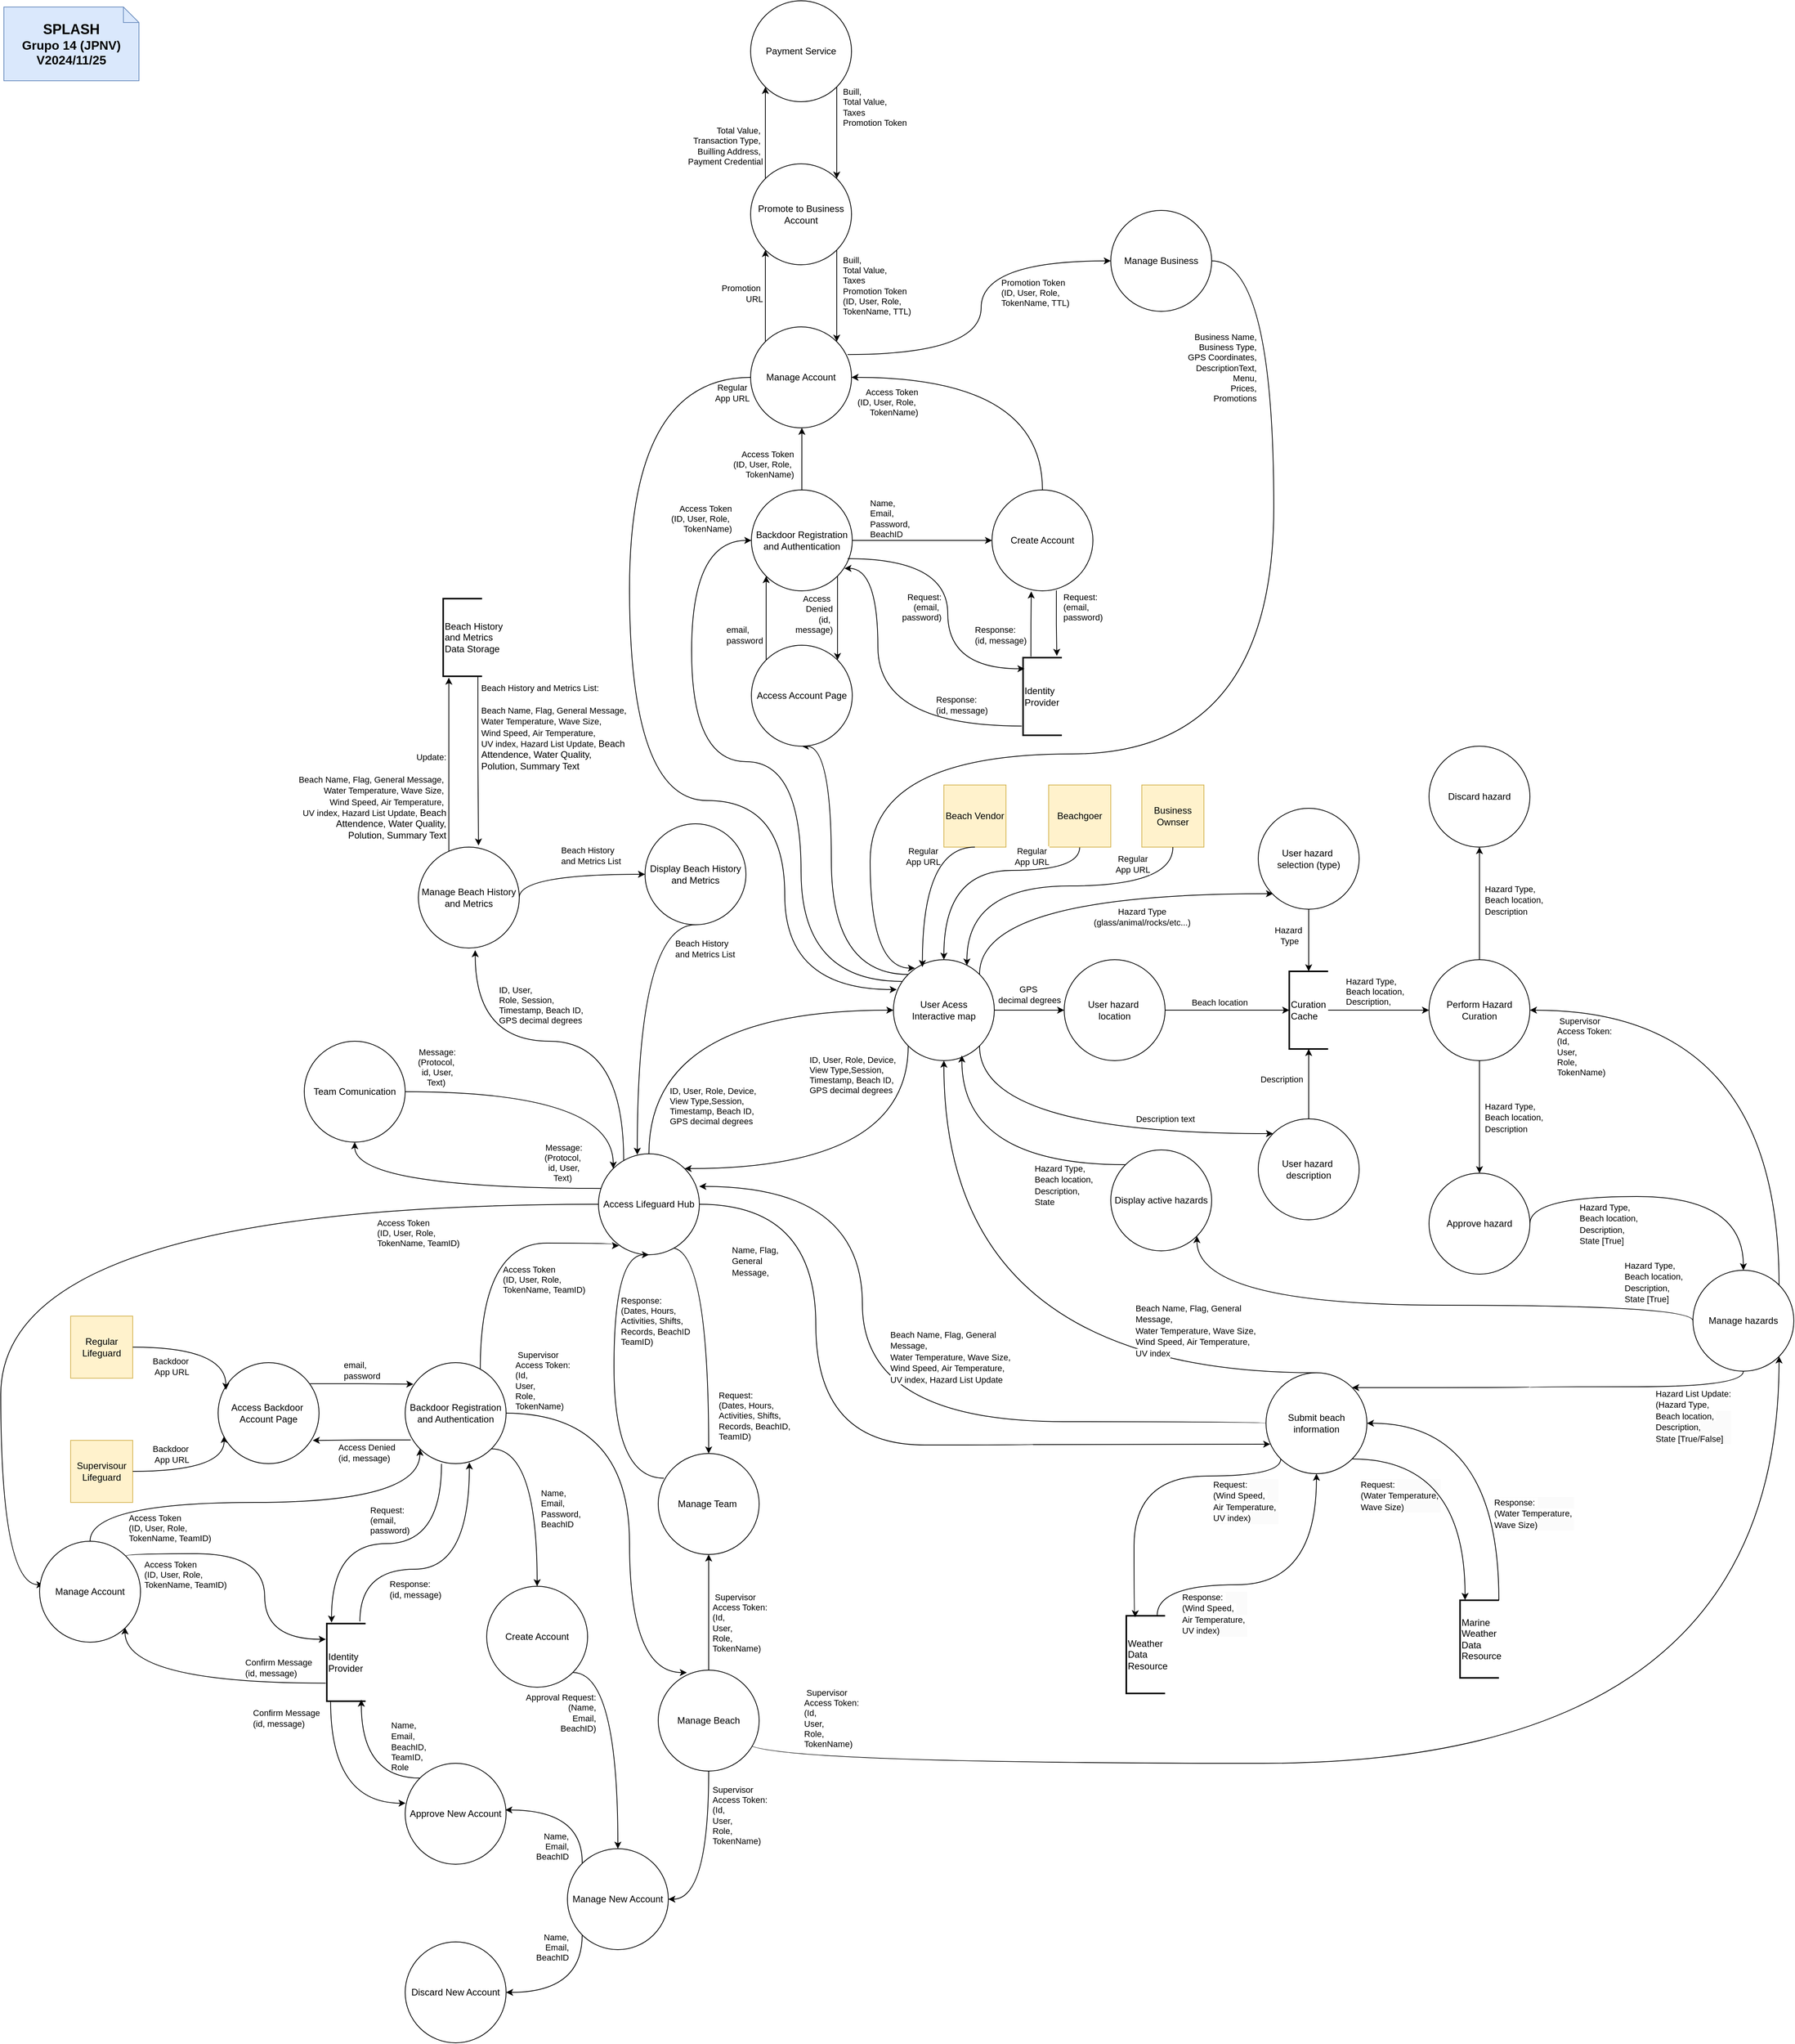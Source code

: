 <mxfile version="25.0.1">
  <diagram name="Página-1" id="geWTkbpOF41YOgQ3XgMz">
    <mxGraphModel grid="1" page="1" gridSize="10" guides="1" tooltips="1" connect="1" arrows="1" fold="1" pageScale="1" pageWidth="827" pageHeight="1169" math="0" shadow="0">
      <root>
        <mxCell id="0" />
        <mxCell id="1" parent="0" />
        <mxCell id="4gucKKeshYxBaMqFsDEb-148" value="Request:&lt;div&gt;(email,&amp;nbsp;&lt;/div&gt;&lt;div&gt;password)&lt;/div&gt;" style="edgeLabel;html=1;align=right;verticalAlign=middle;resizable=0;points=[];" connectable="0" vertex="1" parent="1">
          <mxGeometry x="-434.005" y="-373.997" as="geometry">
            <mxPoint x="3" y="-3" as="offset" />
          </mxGeometry>
        </mxCell>
        <mxCell id="4gucKKeshYxBaMqFsDEb-163" value="Regular&lt;div&gt;App URL&lt;/div&gt;" style="edgeLabel;html=1;align=center;verticalAlign=middle;resizable=0;points=[];" connectable="0" vertex="1" parent="1">
          <mxGeometry x="-694.005" y="-647.997" as="geometry">
            <mxPoint x="-8" y="-5" as="offset" />
          </mxGeometry>
        </mxCell>
        <mxCell id="4gucKKeshYxBaMqFsDEb-102" value="&lt;div&gt;Access Token&lt;/div&gt;&lt;div&gt;(ID, User, Role,&amp;nbsp;&lt;/div&gt;&lt;div&gt;TokenName, TeamID)&lt;/div&gt;" style="edgeLabel;html=1;align=left;verticalAlign=middle;resizable=0;points=[];" connectable="0" vertex="1" parent="1">
          <mxGeometry x="-1164.005" y="432.003" as="geometry">
            <mxPoint x="3" y="-3" as="offset" />
          </mxGeometry>
        </mxCell>
        <mxCell id="4gucKKeshYxBaMqFsDEb-93" value="&lt;div&gt;Approval Request:&lt;/div&gt;&lt;div&gt;(Name,&lt;/div&gt;Email,&lt;div&gt;BeachID)&lt;/div&gt;" style="edgeLabel;html=1;align=right;verticalAlign=middle;resizable=0;points=[];" connectable="0" vertex="1" parent="1">
          <mxGeometry x="-879.005" y="1050.003" as="geometry">
            <mxPoint x="3" y="-3" as="offset" />
          </mxGeometry>
        </mxCell>
        <mxCell id="r3FkeJz8wb2PHpwbL4K3-88" value="&lt;div&gt;Access Token&lt;/div&gt;&lt;div&gt;(ID, User, Role,&amp;nbsp;&lt;/div&gt;&lt;div&gt;TokenName, TeamID)&lt;/div&gt;" style="edgeLabel;html=1;align=left;verticalAlign=middle;resizable=0;points=[];" vertex="1" connectable="0" parent="1">
          <mxGeometry x="-1002.005" y="492.003" as="geometry">
            <mxPoint x="3" y="-3" as="offset" />
          </mxGeometry>
        </mxCell>
        <mxCell id="4gucKKeshYxBaMqFsDEb-74" value="&amp;nbsp;Supervisor&amp;nbsp;&lt;div&gt;Access Token:&lt;div&gt;(Id,&amp;nbsp;&lt;/div&gt;&lt;div&gt;User,&amp;nbsp;&lt;/div&gt;&lt;div&gt;Role,&amp;nbsp;&lt;/div&gt;&lt;div&gt;TokenName)&lt;/div&gt;&lt;/div&gt;" style="edgeLabel;html=1;align=left;verticalAlign=middle;resizable=0;points=[];" connectable="0" vertex="1" parent="1">
          <mxGeometry x="355.995" y="192.003" as="geometry">
            <mxPoint x="3" y="-3" as="offset" />
          </mxGeometry>
        </mxCell>
        <mxCell id="4gucKKeshYxBaMqFsDEb-65" value="&lt;span style=&quot;forced-color-adjust: none; color: rgb(0, 0, 0); font-family: Helvetica; font-size: 11px; font-style: normal; font-variant-ligatures: normal; font-variant-caps: normal; font-weight: 400; letter-spacing: normal; orphans: 2; text-indent: 0px; text-transform: none; widows: 2; word-spacing: 0px; -webkit-text-stroke-width: 0px; white-space: nowrap; background-color: rgb(255, 255, 255); text-decoration-thickness: initial; text-decoration-style: initial; text-decoration-color: initial; text-align: left;&quot;&gt;Hazard Type,&amp;nbsp;&lt;/span&gt;&lt;div&gt;&lt;span style=&quot;forced-color-adjust: none; color: rgb(0, 0, 0); font-family: Helvetica; font-size: 11px; font-style: normal; font-variant-ligatures: normal; font-variant-caps: normal; font-weight: 400; letter-spacing: normal; orphans: 2; text-indent: 0px; text-transform: none; widows: 2; word-spacing: 0px; -webkit-text-stroke-width: 0px; white-space: nowrap; background-color: rgb(255, 255, 255); text-decoration-thickness: initial; text-decoration-style: initial; text-decoration-color: initial; text-align: left;&quot;&gt;Beach location,&amp;nbsp;&lt;/span&gt;&lt;/div&gt;&lt;div&gt;&lt;span style=&quot;forced-color-adjust: none; color: rgb(0, 0, 0); font-family: Helvetica; font-size: 11px; font-style: normal; font-variant-ligatures: normal; font-variant-caps: normal; font-weight: 400; letter-spacing: normal; orphans: 2; text-indent: 0px; text-transform: none; widows: 2; word-spacing: 0px; -webkit-text-stroke-width: 0px; white-space: nowrap; background-color: rgb(255, 255, 255); text-decoration-thickness: initial; text-decoration-style: initial; text-decoration-color: initial; text-align: left;&quot;&gt;Description,&lt;/span&gt;&lt;/div&gt;&lt;div&gt;&lt;span style=&quot;forced-color-adjust: none; color: rgb(0, 0, 0); font-family: Helvetica; font-size: 11px; font-style: normal; font-variant-ligatures: normal; font-variant-caps: normal; font-weight: 400; letter-spacing: normal; orphans: 2; text-indent: 0px; text-transform: none; widows: 2; word-spacing: 0px; -webkit-text-stroke-width: 0px; white-space: nowrap; background-color: rgb(255, 255, 255); text-decoration-thickness: initial; text-decoration-style: initial; text-decoration-color: initial; text-align: left;&quot;&gt;State [True]&lt;/span&gt;&lt;/div&gt;" style="text;whiteSpace=wrap;html=1;" vertex="1" parent="1">
          <mxGeometry x="388" y="382" width="90" height="70" as="geometry" />
        </mxCell>
        <mxCell id="4gucKKeshYxBaMqFsDEb-68" value="ID, User, Role, Device,&amp;nbsp;&lt;div&gt;View Type,Session,&amp;nbsp;&lt;/div&gt;&lt;div&gt;Timestamp, Beach ID,&lt;/div&gt;&lt;div&gt;GPS decimal degrees&amp;nbsp;&amp;nbsp;&lt;div&gt;&lt;br&gt;&lt;/div&gt;&lt;/div&gt;" style="edgeLabel;html=1;align=left;verticalAlign=middle;resizable=0;points=[];" connectable="0" vertex="1" parent="1">
          <mxGeometry x="-604.0" y="232.0" as="geometry" />
        </mxCell>
        <mxCell id="4gucKKeshYxBaMqFsDEb-54" value="ID, User,&amp;nbsp;&lt;div&gt;Role, Session,&amp;nbsp;&lt;/div&gt;&lt;div&gt;Timestamp, Beach ID,&lt;/div&gt;&lt;div&gt;GPS decimal degrees&amp;nbsp;&amp;nbsp;&lt;/div&gt;&lt;div&gt;&lt;div&gt;&lt;br&gt;&lt;/div&gt;&lt;/div&gt;" style="edgeLabel;html=1;align=left;verticalAlign=middle;resizable=0;points=[];" connectable="0" vertex="1" parent="1">
          <mxGeometry x="-1004.0" y="142.0" as="geometry" />
        </mxCell>
        <mxCell id="4gucKKeshYxBaMqFsDEb-43" value="&lt;div&gt;Message:&lt;/div&gt;&lt;div&gt;(Protocol,&amp;nbsp;&lt;/div&gt;&lt;div&gt;id, User,&lt;/div&gt;&lt;div&gt;Text)&amp;nbsp;&lt;/div&gt;&lt;div&gt;&lt;br&gt;&lt;/div&gt;" style="edgeLabel;html=1;align=center;verticalAlign=middle;resizable=0;points=[];" connectable="0" vertex="1" parent="1">
          <mxGeometry x="-1084.005" y="212.003" as="geometry">
            <mxPoint x="2" y="10" as="offset" />
          </mxGeometry>
        </mxCell>
        <mxCell id="r3FkeJz8wb2PHpwbL4K3-121" value="&lt;div&gt;Message:&lt;/div&gt;&lt;div&gt;(Protocol,&amp;nbsp;&lt;/div&gt;&lt;div&gt;id, User,&lt;/div&gt;&lt;div&gt;Text)&amp;nbsp;&lt;/div&gt;&lt;div&gt;&lt;br&gt;&lt;/div&gt;" style="edgeLabel;html=1;align=center;verticalAlign=middle;resizable=0;points=[];" vertex="1" connectable="0" parent="1">
          <mxGeometry x="-914.005" y="338.003" as="geometry">
            <mxPoint x="-5" y="7" as="offset" />
          </mxGeometry>
        </mxCell>
        <mxCell id="4gucKKeshYxBaMqFsDEb-13" value="&amp;nbsp;Supervisor&amp;nbsp;&lt;div&gt;Access Token:&lt;div&gt;(Id,&amp;nbsp;&lt;/div&gt;&lt;div&gt;User,&amp;nbsp;&lt;/div&gt;&lt;div&gt;Role,&amp;nbsp;&lt;/div&gt;&lt;div&gt;TokenName)&lt;/div&gt;&lt;/div&gt;" style="edgeLabel;html=1;align=left;verticalAlign=middle;resizable=0;points=[];" connectable="0" vertex="1" parent="1">
          <mxGeometry x="-614.005" y="1057.003" as="geometry">
            <mxPoint x="3" y="-3" as="offset" />
          </mxGeometry>
        </mxCell>
        <mxCell id="4gucKKeshYxBaMqFsDEb-41" value="&lt;div style=&quot;forced-color-adjust: none; color: rgb(0, 0, 0); font-family: Helvetica; font-size: 12px; font-style: normal; font-variant-ligatures: normal; font-variant-caps: normal; font-weight: 400; letter-spacing: normal; orphans: 2; text-align: left; text-indent: 0px; text-transform: none; widows: 2; word-spacing: 0px; -webkit-text-stroke-width: 0px; white-space: normal; background-color: rgb(251, 251, 251); text-decoration-thickness: initial; text-decoration-style: initial; text-decoration-color: initial;&quot;&gt;&lt;span style=&quot;forced-color-adjust: none; text-wrap-mode: nowrap; background-color: rgb(255, 255, 255); font-size: 11px;&quot;&gt;Response:&amp;nbsp;&lt;/span&gt;&lt;/div&gt;&lt;div style=&quot;forced-color-adjust: none; color: rgb(0, 0, 0); font-family: Helvetica; font-size: 12px; font-style: normal; font-variant-ligatures: normal; font-variant-caps: normal; font-weight: 400; letter-spacing: normal; orphans: 2; text-align: left; text-indent: 0px; text-transform: none; widows: 2; word-spacing: 0px; -webkit-text-stroke-width: 0px; white-space: normal; background-color: rgb(251, 251, 251); text-decoration-thickness: initial; text-decoration-style: initial; text-decoration-color: initial;&quot;&gt;&lt;span style=&quot;forced-color-adjust: none; text-wrap-mode: nowrap; background-color: rgb(255, 255, 255); font-size: 11px;&quot;&gt;(&lt;/span&gt;&lt;span style=&quot;text-wrap-mode: nowrap; background-color: rgb(255, 255, 255); font-size: 11px;&quot;&gt;Water Temperature,&amp;nbsp;&lt;/span&gt;&lt;/div&gt;&lt;div style=&quot;forced-color-adjust: none; color: rgb(0, 0, 0); font-family: Helvetica; font-size: 12px; font-style: normal; font-variant-ligatures: normal; font-variant-caps: normal; font-weight: 400; letter-spacing: normal; orphans: 2; text-align: left; text-indent: 0px; text-transform: none; widows: 2; word-spacing: 0px; -webkit-text-stroke-width: 0px; white-space: normal; background-color: rgb(251, 251, 251); text-decoration-thickness: initial; text-decoration-style: initial; text-decoration-color: initial;&quot;&gt;&lt;span style=&quot;text-wrap-mode: nowrap; font-size: 11px; background-color: rgb(255, 255, 255);&quot;&gt;Wave Size&lt;/span&gt;&lt;span style=&quot;background-color: rgb(255, 255, 255); font-size: 11px; text-wrap-mode: nowrap;&quot;&gt;)&lt;/span&gt;&lt;/div&gt;" style="text;whiteSpace=wrap;html=1;" vertex="1" parent="1">
          <mxGeometry x="278" y="762" width="110" height="50" as="geometry" />
        </mxCell>
        <mxCell id="4gucKKeshYxBaMqFsDEb-40" value="&lt;div style=&quot;forced-color-adjust: none; color: rgb(0, 0, 0); font-family: Helvetica; font-size: 12px; font-style: normal; font-variant-ligatures: normal; font-variant-caps: normal; font-weight: 400; letter-spacing: normal; orphans: 2; text-align: left; text-indent: 0px; text-transform: none; widows: 2; word-spacing: 0px; -webkit-text-stroke-width: 0px; white-space: normal; background-color: rgb(251, 251, 251); text-decoration-thickness: initial; text-decoration-style: initial; text-decoration-color: initial;&quot;&gt;&lt;span style=&quot;forced-color-adjust: none; text-wrap-mode: nowrap; background-color: rgb(255, 255, 255); font-size: 11px;&quot;&gt;Request:&amp;nbsp;&lt;/span&gt;&lt;/div&gt;&lt;div style=&quot;forced-color-adjust: none; color: rgb(0, 0, 0); font-family: Helvetica; font-size: 12px; font-style: normal; font-variant-ligatures: normal; font-variant-caps: normal; font-weight: 400; letter-spacing: normal; orphans: 2; text-align: left; text-indent: 0px; text-transform: none; widows: 2; word-spacing: 0px; -webkit-text-stroke-width: 0px; white-space: normal; background-color: rgb(251, 251, 251); text-decoration-thickness: initial; text-decoration-style: initial; text-decoration-color: initial;&quot;&gt;&lt;span style=&quot;forced-color-adjust: none; text-wrap-mode: nowrap; background-color: rgb(255, 255, 255); font-size: 11px;&quot;&gt;(&lt;/span&gt;&lt;span style=&quot;text-wrap-mode: nowrap; background-color: rgb(255, 255, 255); font-size: 11px;&quot;&gt;Water Temperature,&amp;nbsp;&lt;/span&gt;&lt;/div&gt;&lt;div style=&quot;forced-color-adjust: none; color: rgb(0, 0, 0); font-family: Helvetica; font-size: 12px; font-style: normal; font-variant-ligatures: normal; font-variant-caps: normal; font-weight: 400; letter-spacing: normal; orphans: 2; text-align: left; text-indent: 0px; text-transform: none; widows: 2; word-spacing: 0px; -webkit-text-stroke-width: 0px; white-space: normal; background-color: rgb(251, 251, 251); text-decoration-thickness: initial; text-decoration-style: initial; text-decoration-color: initial;&quot;&gt;&lt;span style=&quot;text-wrap-mode: nowrap; font-size: 11px; background-color: rgb(255, 255, 255);&quot;&gt;Wave Size&lt;/span&gt;&lt;span style=&quot;background-color: rgb(255, 255, 255); font-size: 11px; text-wrap-mode: nowrap;&quot;&gt;)&lt;/span&gt;&lt;/div&gt;" style="text;whiteSpace=wrap;html=1;" vertex="1" parent="1">
          <mxGeometry x="106" y="739.04" width="110" height="50" as="geometry" />
        </mxCell>
        <mxCell id="r3FkeJz8wb2PHpwbL4K3-5" style="rounded=0;orthogonalLoop=1;jettySize=auto;html=1;exitX=1;exitY=0;exitDx=0;exitDy=0;entryX=0;entryY=1;entryDx=0;entryDy=0;edgeStyle=orthogonalEdgeStyle;curved=1;" edge="1" parent="1" source="r3FkeJz8wb2PHpwbL4K3-33" target="r3FkeJz8wb2PHpwbL4K3-2">
          <mxGeometry relative="1" as="geometry">
            <mxPoint x="-384" y="102" as="sourcePoint" />
            <Array as="points">
              <mxPoint x="-384" y="96" />
              <mxPoint x="-384" y="-8" />
              <mxPoint x="-5" y="-8" />
            </Array>
          </mxGeometry>
        </mxCell>
        <mxCell id="r3FkeJz8wb2PHpwbL4K3-8" value="Hazard Type&lt;div&gt;(glass/animal/rocks/etc...)&lt;/div&gt;" style="edgeLabel;html=1;align=center;verticalAlign=middle;resizable=0;points=[];" vertex="1" connectable="0" parent="r3FkeJz8wb2PHpwbL4K3-5">
          <mxGeometry x="-0.035" y="-1" relative="1" as="geometry">
            <mxPoint x="81" y="29" as="offset" />
          </mxGeometry>
        </mxCell>
        <mxCell id="r3FkeJz8wb2PHpwbL4K3-19" style="edgeStyle=orthogonalEdgeStyle;rounded=0;orthogonalLoop=1;jettySize=auto;html=1;exitX=1;exitY=0.5;exitDx=0;exitDy=0;entryX=0;entryY=0.5;entryDx=0;entryDy=0;" edge="1" parent="1" source="r3FkeJz8wb2PHpwbL4K3-33" target="r3FkeJz8wb2PHpwbL4K3-18">
          <mxGeometry relative="1" as="geometry">
            <mxPoint x="-384" y="142" as="sourcePoint" />
          </mxGeometry>
        </mxCell>
        <mxCell id="r3FkeJz8wb2PHpwbL4K3-20" value="&lt;span style=&quot;text-align: left;&quot;&gt;GPS&amp;nbsp;&lt;/span&gt;&lt;div&gt;&lt;span style=&quot;text-align: left;&quot;&gt;decimal degrees&lt;/span&gt;&lt;/div&gt;" style="edgeLabel;html=1;align=center;verticalAlign=middle;resizable=0;points=[];" vertex="1" connectable="0" parent="r3FkeJz8wb2PHpwbL4K3-19">
          <mxGeometry x="-0.006" y="1" relative="1" as="geometry">
            <mxPoint y="-19" as="offset" />
          </mxGeometry>
        </mxCell>
        <mxCell id="r3FkeJz8wb2PHpwbL4K3-12" style="edgeStyle=orthogonalEdgeStyle;rounded=0;orthogonalLoop=1;jettySize=auto;html=1;exitX=0.5;exitY=1;exitDx=0;exitDy=0;" edge="1" parent="1" source="r3FkeJz8wb2PHpwbL4K3-2" target="r3FkeJz8wb2PHpwbL4K3-4">
          <mxGeometry relative="1" as="geometry" />
        </mxCell>
        <mxCell id="r3FkeJz8wb2PHpwbL4K3-16" value="Hazard&amp;nbsp;&lt;div&gt;Type&lt;/div&gt;" style="edgeLabel;html=1;align=center;verticalAlign=middle;resizable=0;points=[];" vertex="1" connectable="0" parent="r3FkeJz8wb2PHpwbL4K3-12">
          <mxGeometry x="-0.144" y="2" relative="1" as="geometry">
            <mxPoint x="-27" as="offset" />
          </mxGeometry>
        </mxCell>
        <mxCell id="r3FkeJz8wb2PHpwbL4K3-2" value="User hazard&amp;nbsp;&lt;div&gt;selection (type)&lt;/div&gt;" style="ellipse;whiteSpace=wrap;html=1;aspect=fixed;" vertex="1" parent="1">
          <mxGeometry x="-24" y="-118" width="130" height="130" as="geometry" />
        </mxCell>
        <mxCell id="r3FkeJz8wb2PHpwbL4K3-15" style="edgeStyle=orthogonalEdgeStyle;rounded=0;orthogonalLoop=1;jettySize=auto;html=1;exitX=1;exitY=0.5;exitDx=0;exitDy=0;exitPerimeter=0;entryX=0;entryY=0.5;entryDx=0;entryDy=0;" edge="1" parent="1" source="r3FkeJz8wb2PHpwbL4K3-4" target="r3FkeJz8wb2PHpwbL4K3-14">
          <mxGeometry relative="1" as="geometry" />
        </mxCell>
        <mxCell id="r3FkeJz8wb2PHpwbL4K3-23" value="Hazard Type,&amp;nbsp;&lt;div&gt;Beach location,&amp;nbsp;&lt;/div&gt;&lt;div&gt;Description,&amp;nbsp;&lt;/div&gt;" style="edgeLabel;html=1;align=left;verticalAlign=middle;resizable=0;points=[];" vertex="1" connectable="0" parent="r3FkeJz8wb2PHpwbL4K3-15">
          <mxGeometry x="-0.174" y="-4" relative="1" as="geometry">
            <mxPoint x="-33" y="-28" as="offset" />
          </mxGeometry>
        </mxCell>
        <mxCell id="r3FkeJz8wb2PHpwbL4K3-4" value="&lt;div&gt;Curation&lt;/div&gt;&lt;div&gt;Cache&lt;/div&gt;" style="strokeWidth=2;html=1;shape=mxgraph.flowchart.annotation_1;align=left;pointerEvents=1;" vertex="1" parent="1">
          <mxGeometry x="16" y="92" width="50" height="100" as="geometry" />
        </mxCell>
        <mxCell id="r3FkeJz8wb2PHpwbL4K3-9" value="User hazard&amp;nbsp;&lt;div&gt;description&lt;/div&gt;" style="ellipse;whiteSpace=wrap;html=1;aspect=fixed;" vertex="1" parent="1">
          <mxGeometry x="-24" y="282" width="130" height="130" as="geometry" />
        </mxCell>
        <mxCell id="r3FkeJz8wb2PHpwbL4K3-10" style="rounded=0;orthogonalLoop=1;jettySize=auto;html=1;exitX=1;exitY=1;exitDx=0;exitDy=0;entryX=0;entryY=0;entryDx=0;entryDy=0;edgeStyle=orthogonalEdgeStyle;curved=1;" edge="1" parent="1" source="r3FkeJz8wb2PHpwbL4K3-33" target="r3FkeJz8wb2PHpwbL4K3-9">
          <mxGeometry relative="1" as="geometry">
            <mxPoint x="-384" y="182" as="sourcePoint" />
            <mxPoint x="45" y="113" as="targetPoint" />
            <Array as="points">
              <mxPoint x="-384" y="188" />
              <mxPoint x="-384" y="301" />
            </Array>
          </mxGeometry>
        </mxCell>
        <mxCell id="r3FkeJz8wb2PHpwbL4K3-11" value="Description text" style="edgeLabel;html=1;align=center;verticalAlign=middle;resizable=0;points=[];" vertex="1" connectable="0" parent="r3FkeJz8wb2PHpwbL4K3-10">
          <mxGeometry x="-0.035" y="-1" relative="1" as="geometry">
            <mxPoint x="116" y="-20" as="offset" />
          </mxGeometry>
        </mxCell>
        <mxCell id="r3FkeJz8wb2PHpwbL4K3-13" style="edgeStyle=orthogonalEdgeStyle;rounded=0;orthogonalLoop=1;jettySize=auto;html=1;exitX=0.5;exitY=0;exitDx=0;exitDy=0;entryX=0.5;entryY=1;entryDx=0;entryDy=0;entryPerimeter=0;" edge="1" parent="1" source="r3FkeJz8wb2PHpwbL4K3-9" target="r3FkeJz8wb2PHpwbL4K3-4">
          <mxGeometry relative="1" as="geometry" />
        </mxCell>
        <mxCell id="r3FkeJz8wb2PHpwbL4K3-17" value="Description" style="edgeLabel;html=1;align=center;verticalAlign=middle;resizable=0;points=[];" vertex="1" connectable="0" parent="r3FkeJz8wb2PHpwbL4K3-13">
          <mxGeometry x="0.147" y="-4" relative="1" as="geometry">
            <mxPoint x="-39" as="offset" />
          </mxGeometry>
        </mxCell>
        <mxCell id="r3FkeJz8wb2PHpwbL4K3-26" style="edgeStyle=orthogonalEdgeStyle;rounded=0;orthogonalLoop=1;jettySize=auto;html=1;exitX=0.5;exitY=0;exitDx=0;exitDy=0;entryX=0.5;entryY=1;entryDx=0;entryDy=0;" edge="1" parent="1" source="r3FkeJz8wb2PHpwbL4K3-14" target="r3FkeJz8wb2PHpwbL4K3-24">
          <mxGeometry relative="1" as="geometry" />
        </mxCell>
        <mxCell id="r3FkeJz8wb2PHpwbL4K3-14" value="Perform Hazard Curation" style="ellipse;whiteSpace=wrap;html=1;aspect=fixed;" vertex="1" parent="1">
          <mxGeometry x="196" y="77" width="130" height="130" as="geometry" />
        </mxCell>
        <mxCell id="r3FkeJz8wb2PHpwbL4K3-18" value="User hazard&amp;nbsp;&lt;div&gt;location&lt;/div&gt;" style="ellipse;whiteSpace=wrap;html=1;aspect=fixed;" vertex="1" parent="1">
          <mxGeometry x="-274" y="77" width="130" height="130" as="geometry" />
        </mxCell>
        <mxCell id="r3FkeJz8wb2PHpwbL4K3-21" style="edgeStyle=orthogonalEdgeStyle;rounded=0;orthogonalLoop=1;jettySize=auto;html=1;exitX=1;exitY=0.5;exitDx=0;exitDy=0;entryX=0;entryY=0.5;entryDx=0;entryDy=0;entryPerimeter=0;" edge="1" parent="1" source="r3FkeJz8wb2PHpwbL4K3-18" target="r3FkeJz8wb2PHpwbL4K3-4">
          <mxGeometry relative="1" as="geometry" />
        </mxCell>
        <mxCell id="r3FkeJz8wb2PHpwbL4K3-22" value="Beach location" style="edgeLabel;html=1;align=center;verticalAlign=middle;resizable=0;points=[];" vertex="1" connectable="0" parent="r3FkeJz8wb2PHpwbL4K3-21">
          <mxGeometry x="-0.403" y="1" relative="1" as="geometry">
            <mxPoint x="22" y="-9" as="offset" />
          </mxGeometry>
        </mxCell>
        <mxCell id="r3FkeJz8wb2PHpwbL4K3-24" value="Discard hazard" style="ellipse;whiteSpace=wrap;html=1;aspect=fixed;" vertex="1" parent="1">
          <mxGeometry x="196" y="-198" width="130" height="130" as="geometry" />
        </mxCell>
        <mxCell id="r3FkeJz8wb2PHpwbL4K3-29" value="Supervisour Lifeguard" style="whiteSpace=wrap;html=1;aspect=fixed;fillColor=#fff2cc;strokeColor=#d6b656;" vertex="1" parent="1">
          <mxGeometry x="-1554" y="696.04" width="80" height="80" as="geometry" />
        </mxCell>
        <mxCell id="r3FkeJz8wb2PHpwbL4K3-31" value="Regular Lifeguard" style="whiteSpace=wrap;html=1;aspect=fixed;fillColor=#fff2cc;strokeColor=#d6b656;" vertex="1" parent="1">
          <mxGeometry x="-1554" y="536.04" width="80" height="80" as="geometry" />
        </mxCell>
        <mxCell id="4gucKKeshYxBaMqFsDEb-143" style="edgeStyle=orthogonalEdgeStyle;rounded=0;orthogonalLoop=1;jettySize=auto;html=1;exitX=0.5;exitY=1;exitDx=0;exitDy=0;entryX=0.5;entryY=0;entryDx=0;entryDy=0;curved=1;" edge="1" parent="1" source="r3FkeJz8wb2PHpwbL4K3-32" target="r3FkeJz8wb2PHpwbL4K3-33">
          <mxGeometry relative="1" as="geometry">
            <Array as="points">
              <mxPoint x="-254" y="-38" />
              <mxPoint x="-429" y="-38" />
            </Array>
          </mxGeometry>
        </mxCell>
        <mxCell id="r3FkeJz8wb2PHpwbL4K3-32" value="Beachgoer" style="whiteSpace=wrap;html=1;aspect=fixed;fillColor=#fff2cc;strokeColor=#d6b656;" vertex="1" parent="1">
          <mxGeometry x="-294" y="-148" width="80" height="80" as="geometry" />
        </mxCell>
        <mxCell id="4gucKKeshYxBaMqFsDEb-45" style="edgeStyle=orthogonalEdgeStyle;rounded=0;orthogonalLoop=1;jettySize=auto;html=1;exitX=0;exitY=1;exitDx=0;exitDy=0;entryX=1;entryY=0;entryDx=0;entryDy=0;curved=1;" edge="1" parent="1" source="r3FkeJz8wb2PHpwbL4K3-33" target="r3FkeJz8wb2PHpwbL4K3-81">
          <mxGeometry relative="1" as="geometry">
            <Array as="points">
              <mxPoint x="-475" y="346" />
            </Array>
          </mxGeometry>
        </mxCell>
        <mxCell id="4gucKKeshYxBaMqFsDEb-151" style="edgeStyle=orthogonalEdgeStyle;rounded=0;orthogonalLoop=1;jettySize=auto;html=1;exitX=0;exitY=0;exitDx=0;exitDy=0;entryX=0.5;entryY=1;entryDx=0;entryDy=0;curved=1;" edge="1" parent="1" source="r3FkeJz8wb2PHpwbL4K3-33" target="4gucKKeshYxBaMqFsDEb-112">
          <mxGeometry relative="1" as="geometry">
            <Array as="points">
              <mxPoint x="-574" y="96" />
              <mxPoint x="-574" y="-198" />
            </Array>
          </mxGeometry>
        </mxCell>
        <mxCell id="4gucKKeshYxBaMqFsDEb-179" style="edgeStyle=orthogonalEdgeStyle;rounded=0;orthogonalLoop=1;jettySize=auto;html=1;exitX=0.086;exitY=0.215;exitDx=0;exitDy=0;entryX=0;entryY=0.5;entryDx=0;entryDy=0;exitPerimeter=0;curved=1;" edge="1" parent="1" source="r3FkeJz8wb2PHpwbL4K3-33" target="4gucKKeshYxBaMqFsDEb-111">
          <mxGeometry relative="1" as="geometry">
            <Array as="points">
              <mxPoint x="-613" y="105" />
              <mxPoint x="-613" y="-178" />
              <mxPoint x="-754" y="-178" />
              <mxPoint x="-754" y="-463" />
            </Array>
          </mxGeometry>
        </mxCell>
        <mxCell id="r3FkeJz8wb2PHpwbL4K3-33" value="User Acess&lt;div&gt;Interactive map&lt;/div&gt;" style="ellipse;whiteSpace=wrap;html=1;aspect=fixed;" vertex="1" parent="1">
          <mxGeometry x="-494" y="77" width="130" height="130" as="geometry" />
        </mxCell>
        <mxCell id="r3FkeJz8wb2PHpwbL4K3-74" style="edgeStyle=orthogonalEdgeStyle;rounded=0;orthogonalLoop=1;jettySize=auto;html=1;exitX=0.911;exitY=0.208;exitDx=0;exitDy=0;entryX=0.081;entryY=0.213;entryDx=0;entryDy=0;exitPerimeter=0;entryPerimeter=0;" edge="1" parent="1" source="r3FkeJz8wb2PHpwbL4K3-49" target="r3FkeJz8wb2PHpwbL4K3-54">
          <mxGeometry relative="1" as="geometry" />
        </mxCell>
        <mxCell id="r3FkeJz8wb2PHpwbL4K3-49" value="Access Backdoor&amp;nbsp;&lt;div&gt;Account Page&lt;/div&gt;" style="ellipse;whiteSpace=wrap;html=1;aspect=fixed;" vertex="1" parent="1">
          <mxGeometry x="-1364" y="596.04" width="130" height="130" as="geometry" />
        </mxCell>
        <mxCell id="r3FkeJz8wb2PHpwbL4K3-52" value="Backdoor&amp;nbsp;&lt;div&gt;App URL&lt;/div&gt;" style="edgeLabel;html=1;align=center;verticalAlign=middle;resizable=0;points=[];" vertex="1" connectable="0" parent="1">
          <mxGeometry x="-1424.005" y="601.043" as="geometry" />
        </mxCell>
        <mxCell id="r3FkeJz8wb2PHpwbL4K3-75" style="edgeStyle=orthogonalEdgeStyle;rounded=0;orthogonalLoop=1;jettySize=auto;html=1;exitX=0.055;exitY=0.765;exitDx=0;exitDy=0;entryX=0.938;entryY=0.77;entryDx=0;entryDy=0;exitPerimeter=0;entryPerimeter=0;" edge="1" parent="1" source="r3FkeJz8wb2PHpwbL4K3-54" target="r3FkeJz8wb2PHpwbL4K3-49">
          <mxGeometry relative="1" as="geometry" />
        </mxCell>
        <mxCell id="r3FkeJz8wb2PHpwbL4K3-85" style="edgeStyle=orthogonalEdgeStyle;rounded=0;orthogonalLoop=1;jettySize=auto;html=1;exitX=0.744;exitY=0.069;exitDx=0;exitDy=0;entryX=0.203;entryY=0.91;entryDx=0;entryDy=0;curved=1;entryPerimeter=0;exitPerimeter=0;" edge="1" parent="1" source="r3FkeJz8wb2PHpwbL4K3-54" target="r3FkeJz8wb2PHpwbL4K3-81">
          <mxGeometry relative="1" as="geometry">
            <Array as="points">
              <mxPoint x="-1026" y="442" />
              <mxPoint x="-855" y="442" />
              <mxPoint x="-855" y="445" />
            </Array>
            <mxPoint x="-994.962" y="482.002" as="targetPoint" />
          </mxGeometry>
        </mxCell>
        <mxCell id="r3FkeJz8wb2PHpwbL4K3-101" style="edgeStyle=orthogonalEdgeStyle;rounded=0;orthogonalLoop=1;jettySize=auto;html=1;exitX=1;exitY=0.5;exitDx=0;exitDy=0;entryX=0.283;entryY=0.024;entryDx=0;entryDy=0;curved=1;entryPerimeter=0;" edge="1" parent="1" source="r3FkeJz8wb2PHpwbL4K3-54" target="4gucKKeshYxBaMqFsDEb-84">
          <mxGeometry relative="1" as="geometry">
            <Array as="points">
              <mxPoint x="-834" y="662" />
              <mxPoint x="-834" y="995" />
            </Array>
          </mxGeometry>
        </mxCell>
        <mxCell id="4gucKKeshYxBaMqFsDEb-86" style="edgeStyle=orthogonalEdgeStyle;rounded=0;orthogonalLoop=1;jettySize=auto;html=1;exitX=1;exitY=1;exitDx=0;exitDy=0;entryX=0.5;entryY=0;entryDx=0;entryDy=0;curved=1;" edge="1" parent="1" source="r3FkeJz8wb2PHpwbL4K3-54" target="4gucKKeshYxBaMqFsDEb-82">
          <mxGeometry relative="1" as="geometry">
            <Array as="points">
              <mxPoint x="-953" y="707" />
            </Array>
          </mxGeometry>
        </mxCell>
        <mxCell id="r3FkeJz8wb2PHpwbL4K3-54" value="Backdoor Registration and Authentication" style="ellipse;whiteSpace=wrap;html=1;aspect=fixed;" vertex="1" parent="1">
          <mxGeometry x="-1123" y="596.04" width="130" height="130" as="geometry" />
        </mxCell>
        <mxCell id="r3FkeJz8wb2PHpwbL4K3-57" style="edgeStyle=orthogonalEdgeStyle;rounded=0;orthogonalLoop=1;jettySize=auto;html=1;exitX=1;exitY=0.5;exitDx=0;exitDy=0;entryX=0.06;entryY=0.726;entryDx=0;entryDy=0;entryPerimeter=0;curved=1;" edge="1" parent="1" source="r3FkeJz8wb2PHpwbL4K3-29" target="r3FkeJz8wb2PHpwbL4K3-49">
          <mxGeometry relative="1" as="geometry">
            <Array as="points">
              <mxPoint x="-1356" y="736.04" />
            </Array>
          </mxGeometry>
        </mxCell>
        <mxCell id="r3FkeJz8wb2PHpwbL4K3-58" style="edgeStyle=orthogonalEdgeStyle;rounded=0;orthogonalLoop=1;jettySize=auto;html=1;exitX=1;exitY=0.5;exitDx=0;exitDy=0;entryX=0.077;entryY=0.269;entryDx=0;entryDy=0;entryPerimeter=0;curved=1;" edge="1" parent="1" source="r3FkeJz8wb2PHpwbL4K3-31" target="r3FkeJz8wb2PHpwbL4K3-49">
          <mxGeometry relative="1" as="geometry">
            <Array as="points">
              <mxPoint x="-1354" y="576.04" />
            </Array>
          </mxGeometry>
        </mxCell>
        <mxCell id="r3FkeJz8wb2PHpwbL4K3-59" value="Backdoor&amp;nbsp;&lt;div&gt;App URL&lt;/div&gt;" style="edgeLabel;html=1;align=center;verticalAlign=middle;resizable=0;points=[];" vertex="1" connectable="0" parent="1">
          <mxGeometry x="-1424.005" y="714.043" as="geometry" />
        </mxCell>
        <mxCell id="r3FkeJz8wb2PHpwbL4K3-68" value="email,&lt;div&gt;password&lt;/div&gt;" style="edgeLabel;html=1;align=left;verticalAlign=middle;resizable=0;points=[];" vertex="1" connectable="0" parent="1">
          <mxGeometry x="-1207.005" y="609.043" as="geometry">
            <mxPoint x="3" y="-3" as="offset" />
          </mxGeometry>
        </mxCell>
        <mxCell id="4gucKKeshYxBaMqFsDEb-105" style="edgeStyle=orthogonalEdgeStyle;rounded=0;orthogonalLoop=1;jettySize=auto;html=1;exitX=-0.03;exitY=0.768;exitDx=0;exitDy=0;exitPerimeter=0;entryX=1;entryY=1;entryDx=0;entryDy=0;curved=1;" edge="1" parent="1" source="r3FkeJz8wb2PHpwbL4K3-72" target="4gucKKeshYxBaMqFsDEb-88">
          <mxGeometry relative="1" as="geometry">
            <Array as="points">
              <mxPoint x="-1484" y="1009" />
              <mxPoint x="-1484" y="937" />
            </Array>
          </mxGeometry>
        </mxCell>
        <mxCell id="r3FkeJz8wb2PHpwbL4K3-72" value="&lt;div&gt;Identity&lt;/div&gt;&lt;div&gt;Provider&lt;/div&gt;" style="strokeWidth=2;html=1;shape=mxgraph.flowchart.annotation_1;align=left;pointerEvents=1;" vertex="1" parent="1">
          <mxGeometry x="-1224" y="932" width="50" height="100" as="geometry" />
        </mxCell>
        <mxCell id="r3FkeJz8wb2PHpwbL4K3-76" value="Access Denied&lt;div&gt;(id, message)&lt;/div&gt;" style="edgeLabel;html=1;align=left;verticalAlign=middle;resizable=0;points=[];" vertex="1" connectable="0" parent="1">
          <mxGeometry x="-1214.005" y="715.043" as="geometry">
            <mxPoint x="3" y="-3" as="offset" />
          </mxGeometry>
        </mxCell>
        <mxCell id="r3FkeJz8wb2PHpwbL4K3-77" style="edgeStyle=orthogonalEdgeStyle;rounded=0;orthogonalLoop=1;jettySize=auto;html=1;entryX=0.122;entryY=-0.013;entryDx=0;entryDy=0;entryPerimeter=0;exitX=0.36;exitY=1.003;exitDx=0;exitDy=0;exitPerimeter=0;curved=1;" edge="1" parent="1" source="r3FkeJz8wb2PHpwbL4K3-54" target="r3FkeJz8wb2PHpwbL4K3-72">
          <mxGeometry relative="1" as="geometry">
            <mxPoint x="-1084" y="736.04" as="sourcePoint" />
          </mxGeometry>
        </mxCell>
        <mxCell id="r3FkeJz8wb2PHpwbL4K3-78" style="edgeStyle=orthogonalEdgeStyle;rounded=0;orthogonalLoop=1;jettySize=auto;html=1;exitX=0.853;exitY=-0.027;exitDx=0;exitDy=0;exitPerimeter=0;entryX=0.636;entryY=0.988;entryDx=0;entryDy=0;entryPerimeter=0;curved=1;" edge="1" parent="1" source="r3FkeJz8wb2PHpwbL4K3-72" target="r3FkeJz8wb2PHpwbL4K3-54">
          <mxGeometry relative="1" as="geometry">
            <Array as="points">
              <mxPoint x="-1181" y="862" />
              <mxPoint x="-1040" y="862" />
            </Array>
          </mxGeometry>
        </mxCell>
        <mxCell id="r3FkeJz8wb2PHpwbL4K3-79" value="Request:&lt;div&gt;(email,&lt;div&gt;password)&lt;/div&gt;&lt;/div&gt;" style="edgeLabel;html=1;align=left;verticalAlign=middle;resizable=0;points=[];" vertex="1" connectable="0" parent="1">
          <mxGeometry x="-1173.005" y="802.003" as="geometry">
            <mxPoint x="3" y="-3" as="offset" />
          </mxGeometry>
        </mxCell>
        <mxCell id="r3FkeJz8wb2PHpwbL4K3-80" value="Response:&lt;div&gt;(id, message)&lt;/div&gt;" style="edgeLabel;html=1;align=left;verticalAlign=middle;resizable=0;points=[];" vertex="1" connectable="0" parent="1">
          <mxGeometry x="-1148.005" y="891.003" as="geometry">
            <mxPoint x="3" y="-3" as="offset" />
          </mxGeometry>
        </mxCell>
        <mxCell id="r3FkeJz8wb2PHpwbL4K3-114" style="edgeStyle=orthogonalEdgeStyle;rounded=0;orthogonalLoop=1;jettySize=auto;html=1;exitX=0.053;exitY=0.343;exitDx=0;exitDy=0;entryX=0.5;entryY=1;entryDx=0;entryDy=0;exitPerimeter=0;curved=1;" edge="1" parent="1" source="r3FkeJz8wb2PHpwbL4K3-81" target="r3FkeJz8wb2PHpwbL4K3-112">
          <mxGeometry relative="1" as="geometry" />
        </mxCell>
        <mxCell id="4gucKKeshYxBaMqFsDEb-4" style="edgeStyle=orthogonalEdgeStyle;rounded=0;orthogonalLoop=1;jettySize=auto;html=1;exitX=0.722;exitY=0.932;exitDx=0;exitDy=0;entryX=0.5;entryY=0;entryDx=0;entryDy=0;exitPerimeter=0;curved=1;" edge="1" parent="1" source="r3FkeJz8wb2PHpwbL4K3-81" target="r3FkeJz8wb2PHpwbL4K3-103">
          <mxGeometry relative="1" as="geometry">
            <Array as="points">
              <mxPoint x="-732" y="448" />
            </Array>
          </mxGeometry>
        </mxCell>
        <mxCell id="4gucKKeshYxBaMqFsDEb-22" style="edgeStyle=orthogonalEdgeStyle;rounded=0;orthogonalLoop=1;jettySize=auto;html=1;exitX=0.5;exitY=0;exitDx=0;exitDy=0;entryX=0;entryY=0.5;entryDx=0;entryDy=0;curved=1;" edge="1" parent="1" source="r3FkeJz8wb2PHpwbL4K3-81" target="r3FkeJz8wb2PHpwbL4K3-33">
          <mxGeometry relative="1" as="geometry">
            <Array as="points">
              <mxPoint x="-809" y="142" />
            </Array>
          </mxGeometry>
        </mxCell>
        <mxCell id="4gucKKeshYxBaMqFsDEb-23" style="edgeStyle=orthogonalEdgeStyle;rounded=0;orthogonalLoop=1;jettySize=auto;html=1;exitX=1;exitY=0.5;exitDx=0;exitDy=0;entryX=0.042;entryY=0.707;entryDx=0;entryDy=0;curved=1;entryPerimeter=0;" edge="1" parent="1" source="r3FkeJz8wb2PHpwbL4K3-81" target="4gucKKeshYxBaMqFsDEb-20">
          <mxGeometry relative="1" as="geometry">
            <Array as="points">
              <mxPoint x="-594" y="392" />
              <mxPoint x="-594" y="702" />
              <mxPoint x="-314" y="702" />
              <mxPoint x="-314" y="701" />
            </Array>
          </mxGeometry>
        </mxCell>
        <mxCell id="4gucKKeshYxBaMqFsDEb-56" style="edgeStyle=orthogonalEdgeStyle;rounded=0;orthogonalLoop=1;jettySize=auto;html=1;exitX=0.25;exitY=0.069;exitDx=0;exitDy=0;exitPerimeter=0;curved=1;entryX=0.563;entryY=1.021;entryDx=0;entryDy=0;entryPerimeter=0;" edge="1" parent="1" source="r3FkeJz8wb2PHpwbL4K3-81" target="4gucKKeshYxBaMqFsDEb-55">
          <mxGeometry relative="1" as="geometry">
            <mxPoint x="-914" y="172" as="targetPoint" />
            <Array as="points">
              <mxPoint x="-842" y="182" />
              <mxPoint x="-1033" y="182" />
            </Array>
          </mxGeometry>
        </mxCell>
        <mxCell id="4gucKKeshYxBaMqFsDEb-101" style="edgeStyle=orthogonalEdgeStyle;rounded=0;orthogonalLoop=1;jettySize=auto;html=1;entryX=0.038;entryY=0.431;entryDx=0;entryDy=0;curved=1;exitX=0;exitY=0.5;exitDx=0;exitDy=0;entryPerimeter=0;" edge="1" parent="1" source="r3FkeJz8wb2PHpwbL4K3-81" target="4gucKKeshYxBaMqFsDEb-88">
          <mxGeometry relative="1" as="geometry">
            <mxPoint x="-934" y="412" as="sourcePoint" />
            <Array as="points">
              <mxPoint x="-1644" y="392" />
              <mxPoint x="-1644" y="882" />
            </Array>
          </mxGeometry>
        </mxCell>
        <mxCell id="r3FkeJz8wb2PHpwbL4K3-81" value="Access Lifeguard Hub" style="ellipse;whiteSpace=wrap;html=1;aspect=fixed;" vertex="1" parent="1">
          <mxGeometry x="-874" y="327" width="130" height="130" as="geometry" />
        </mxCell>
        <mxCell id="r3FkeJz8wb2PHpwbL4K3-90" value="Business Ownser" style="whiteSpace=wrap;html=1;aspect=fixed;fillColor=#fff2cc;strokeColor=#d6b656;" vertex="1" parent="1">
          <mxGeometry x="-174" y="-148" width="80" height="80" as="geometry" />
        </mxCell>
        <mxCell id="r3FkeJz8wb2PHpwbL4K3-91" value="Beach Vendor" style="whiteSpace=wrap;html=1;aspect=fixed;fillColor=#fff2cc;strokeColor=#d6b656;" vertex="1" parent="1">
          <mxGeometry x="-429" y="-148" width="80" height="80" as="geometry" />
        </mxCell>
        <mxCell id="r3FkeJz8wb2PHpwbL4K3-102" value="&amp;nbsp;Supervisor&amp;nbsp;&lt;div&gt;Access Token:&lt;div&gt;(Id,&amp;nbsp;&lt;/div&gt;&lt;div&gt;User,&amp;nbsp;&lt;/div&gt;&lt;div&gt;Role,&amp;nbsp;&lt;/div&gt;&lt;div&gt;TokenName)&lt;/div&gt;&lt;/div&gt;" style="edgeLabel;html=1;align=left;verticalAlign=middle;resizable=0;points=[];" vertex="1" connectable="0" parent="1">
          <mxGeometry x="-986.005" y="622.003" as="geometry">
            <mxPoint x="3" y="-3" as="offset" />
          </mxGeometry>
        </mxCell>
        <mxCell id="r3FkeJz8wb2PHpwbL4K3-106" style="edgeStyle=orthogonalEdgeStyle;rounded=0;orthogonalLoop=1;jettySize=auto;html=1;entryX=0.5;entryY=1;entryDx=0;entryDy=0;curved=1;exitX=0.056;exitY=0.244;exitDx=0;exitDy=0;exitPerimeter=0;" edge="1" parent="1" source="r3FkeJz8wb2PHpwbL4K3-103" target="r3FkeJz8wb2PHpwbL4K3-81">
          <mxGeometry relative="1" as="geometry">
            <Array as="points">
              <mxPoint x="-854" y="745" />
              <mxPoint x="-854" y="457" />
            </Array>
            <mxPoint x="-904" y="642" as="sourcePoint" />
          </mxGeometry>
        </mxCell>
        <mxCell id="r3FkeJz8wb2PHpwbL4K3-103" value="Manage Team&amp;nbsp;" style="ellipse;whiteSpace=wrap;html=1;aspect=fixed;" vertex="1" parent="1">
          <mxGeometry x="-797" y="713.04" width="130" height="130" as="geometry" />
        </mxCell>
        <mxCell id="r3FkeJz8wb2PHpwbL4K3-110" value="&lt;div&gt;Response:&lt;/div&gt;(Dates, Hours,&lt;div&gt;&lt;div&gt;Activities, Shifts,&amp;nbsp;&lt;/div&gt;&lt;div&gt;Records, BeachID&lt;/div&gt;&lt;div&gt;TeamID)&amp;nbsp;&lt;br&gt;&lt;div&gt;&lt;div&gt;&lt;div&gt;&lt;br&gt;&lt;/div&gt;&lt;/div&gt;&lt;/div&gt;&lt;/div&gt;&lt;/div&gt;" style="edgeLabel;html=1;align=left;verticalAlign=middle;resizable=0;points=[];" vertex="1" connectable="0" parent="1">
          <mxGeometry x="-850.005" y="552.043" as="geometry">
            <mxPoint x="3" y="-3" as="offset" />
          </mxGeometry>
        </mxCell>
        <mxCell id="r3FkeJz8wb2PHpwbL4K3-123" style="edgeStyle=orthogonalEdgeStyle;rounded=0;orthogonalLoop=1;jettySize=auto;html=1;exitX=1;exitY=0.5;exitDx=0;exitDy=0;entryX=0;entryY=0;entryDx=0;entryDy=0;curved=1;" edge="1" parent="1" source="r3FkeJz8wb2PHpwbL4K3-112" target="r3FkeJz8wb2PHpwbL4K3-81">
          <mxGeometry relative="1" as="geometry" />
        </mxCell>
        <mxCell id="r3FkeJz8wb2PHpwbL4K3-112" value="Team Comunication" style="ellipse;whiteSpace=wrap;html=1;aspect=fixed;" vertex="1" parent="1">
          <mxGeometry x="-1253" y="182" width="130" height="130" as="geometry" />
        </mxCell>
        <mxCell id="4gucKKeshYxBaMqFsDEb-2" value="&lt;div&gt;Request:&lt;/div&gt;&lt;div&gt;(Dates, Hours,&lt;/div&gt;&lt;div&gt;&lt;div&gt;Activities, Shifts,&amp;nbsp;&lt;/div&gt;&lt;div&gt;Records, BeachID,&amp;nbsp;&lt;/div&gt;&lt;div&gt;TeamID)&lt;br&gt;&lt;div&gt;&lt;br&gt;&lt;/div&gt;&lt;/div&gt;&lt;/div&gt;" style="edgeLabel;html=1;align=left;verticalAlign=middle;resizable=0;points=[];" connectable="0" vertex="1" parent="1">
          <mxGeometry x="-724.005" y="674.043" as="geometry">
            <mxPoint x="3" y="-3" as="offset" />
          </mxGeometry>
        </mxCell>
        <mxCell id="4gucKKeshYxBaMqFsDEb-19" style="edgeStyle=orthogonalEdgeStyle;rounded=0;orthogonalLoop=1;jettySize=auto;html=1;exitX=0;exitY=0.5;exitDx=0;exitDy=0;entryX=1;entryY=1;entryDx=0;entryDy=0;curved=1;" edge="1" parent="1" source="4gucKKeshYxBaMqFsDEb-71" target="4gucKKeshYxBaMqFsDEb-14">
          <mxGeometry relative="1" as="geometry">
            <Array as="points">
              <mxPoint x="536" y="522" />
              <mxPoint x="-103" y="522" />
            </Array>
          </mxGeometry>
        </mxCell>
        <mxCell id="4gucKKeshYxBaMqFsDEb-63" style="edgeStyle=orthogonalEdgeStyle;rounded=0;orthogonalLoop=1;jettySize=auto;html=1;exitX=1;exitY=0.5;exitDx=0;exitDy=0;entryX=0.5;entryY=0;entryDx=0;entryDy=0;curved=1;" edge="1" parent="1" source="4gucKKeshYxBaMqFsDEb-8" target="4gucKKeshYxBaMqFsDEb-71">
          <mxGeometry relative="1" as="geometry">
            <Array as="points">
              <mxPoint x="326" y="382" />
              <mxPoint x="601" y="382" />
            </Array>
          </mxGeometry>
        </mxCell>
        <mxCell id="4gucKKeshYxBaMqFsDEb-8" value="Approve hazard" style="ellipse;whiteSpace=wrap;html=1;aspect=fixed;" vertex="1" parent="1">
          <mxGeometry x="196" y="352" width="130" height="130" as="geometry" />
        </mxCell>
        <mxCell id="4gucKKeshYxBaMqFsDEb-9" value="&lt;span style=&quot;forced-color-adjust: none; color: rgb(0, 0, 0); font-family: Helvetica; font-size: 11px; font-style: normal; font-variant-ligatures: normal; font-variant-caps: normal; font-weight: 400; letter-spacing: normal; orphans: 2; text-indent: 0px; text-transform: none; widows: 2; word-spacing: 0px; -webkit-text-stroke-width: 0px; white-space: nowrap; background-color: rgb(255, 255, 255); text-decoration-thickness: initial; text-decoration-style: initial; text-decoration-color: initial; text-align: left;&quot;&gt;Hazard Type,&amp;nbsp;&lt;/span&gt;&lt;div&gt;&lt;span style=&quot;forced-color-adjust: none; color: rgb(0, 0, 0); font-family: Helvetica; font-size: 11px; font-style: normal; font-variant-ligatures: normal; font-variant-caps: normal; font-weight: 400; letter-spacing: normal; orphans: 2; text-indent: 0px; text-transform: none; widows: 2; word-spacing: 0px; -webkit-text-stroke-width: 0px; white-space: nowrap; background-color: rgb(255, 255, 255); text-decoration-thickness: initial; text-decoration-style: initial; text-decoration-color: initial; text-align: left;&quot;&gt;Beach location,&amp;nbsp;&lt;/span&gt;&lt;/div&gt;&lt;div&gt;&lt;span style=&quot;forced-color-adjust: none; color: rgb(0, 0, 0); font-family: Helvetica; font-size: 11px; font-style: normal; font-variant-ligatures: normal; font-variant-caps: normal; font-weight: 400; letter-spacing: normal; orphans: 2; text-indent: 0px; text-transform: none; widows: 2; word-spacing: 0px; -webkit-text-stroke-width: 0px; white-space: nowrap; background-color: rgb(255, 255, 255); text-decoration-thickness: initial; text-decoration-style: initial; text-decoration-color: initial; text-align: left;&quot;&gt;Description&lt;/span&gt;&lt;/div&gt;" style="text;whiteSpace=wrap;html=1;" vertex="1" parent="1">
          <mxGeometry x="266" y="-28" width="90" height="40" as="geometry" />
        </mxCell>
        <mxCell id="4gucKKeshYxBaMqFsDEb-10" style="edgeStyle=orthogonalEdgeStyle;rounded=0;orthogonalLoop=1;jettySize=auto;html=1;entryX=0.5;entryY=0;entryDx=0;entryDy=0;exitX=0.5;exitY=1;exitDx=0;exitDy=0;" edge="1" parent="1" source="r3FkeJz8wb2PHpwbL4K3-14" target="4gucKKeshYxBaMqFsDEb-8">
          <mxGeometry relative="1" as="geometry">
            <mxPoint x="346" y="262" as="sourcePoint" />
            <mxPoint x="260.57" y="207" as="targetPoint" />
          </mxGeometry>
        </mxCell>
        <mxCell id="4gucKKeshYxBaMqFsDEb-11" value="&lt;span style=&quot;forced-color-adjust: none; color: rgb(0, 0, 0); font-family: Helvetica; font-size: 11px; font-style: normal; font-variant-ligatures: normal; font-variant-caps: normal; font-weight: 400; letter-spacing: normal; orphans: 2; text-indent: 0px; text-transform: none; widows: 2; word-spacing: 0px; -webkit-text-stroke-width: 0px; white-space: nowrap; background-color: rgb(255, 255, 255); text-decoration-thickness: initial; text-decoration-style: initial; text-decoration-color: initial; text-align: left;&quot;&gt;Hazard Type,&amp;nbsp;&lt;/span&gt;&lt;div&gt;&lt;span style=&quot;forced-color-adjust: none; color: rgb(0, 0, 0); font-family: Helvetica; font-size: 11px; font-style: normal; font-variant-ligatures: normal; font-variant-caps: normal; font-weight: 400; letter-spacing: normal; orphans: 2; text-indent: 0px; text-transform: none; widows: 2; word-spacing: 0px; -webkit-text-stroke-width: 0px; white-space: nowrap; background-color: rgb(255, 255, 255); text-decoration-thickness: initial; text-decoration-style: initial; text-decoration-color: initial; text-align: left;&quot;&gt;Beach location,&amp;nbsp;&lt;/span&gt;&lt;/div&gt;&lt;div&gt;&lt;span style=&quot;forced-color-adjust: none; color: rgb(0, 0, 0); font-family: Helvetica; font-size: 11px; font-style: normal; font-variant-ligatures: normal; font-variant-caps: normal; font-weight: 400; letter-spacing: normal; orphans: 2; text-indent: 0px; text-transform: none; widows: 2; word-spacing: 0px; -webkit-text-stroke-width: 0px; white-space: nowrap; background-color: rgb(255, 255, 255); text-decoration-thickness: initial; text-decoration-style: initial; text-decoration-color: initial; text-align: left;&quot;&gt;Description&lt;/span&gt;&lt;/div&gt;" style="text;whiteSpace=wrap;html=1;" vertex="1" parent="1">
          <mxGeometry x="266" y="252" width="90" height="40" as="geometry" />
        </mxCell>
        <mxCell id="4gucKKeshYxBaMqFsDEb-12" style="edgeStyle=orthogonalEdgeStyle;rounded=0;orthogonalLoop=1;jettySize=auto;html=1;exitX=1;exitY=0.5;exitDx=0;exitDy=0;entryX=1;entryY=1;entryDx=0;entryDy=0;curved=1;" edge="1" parent="1" source="4gucKKeshYxBaMqFsDEb-84" target="4gucKKeshYxBaMqFsDEb-71">
          <mxGeometry relative="1" as="geometry">
            <Array as="points">
              <mxPoint x="-684" y="1112" />
              <mxPoint x="647" y="1112" />
            </Array>
            <mxPoint x="-742" y="715.04" as="sourcePoint" />
            <mxPoint x="-526" y="810.04" as="targetPoint" />
          </mxGeometry>
        </mxCell>
        <mxCell id="4gucKKeshYxBaMqFsDEb-14" value="Display active hazards" style="ellipse;whiteSpace=wrap;html=1;aspect=fixed;" vertex="1" parent="1">
          <mxGeometry x="-214" y="322" width="130" height="130" as="geometry" />
        </mxCell>
        <mxCell id="4gucKKeshYxBaMqFsDEb-16" style="edgeStyle=orthogonalEdgeStyle;rounded=0;orthogonalLoop=1;jettySize=auto;html=1;exitX=0;exitY=0;exitDx=0;exitDy=0;entryX=0.678;entryY=0.949;entryDx=0;entryDy=0;entryPerimeter=0;curved=1;" edge="1" parent="1" source="4gucKKeshYxBaMqFsDEb-14" target="r3FkeJz8wb2PHpwbL4K3-33">
          <mxGeometry relative="1" as="geometry" />
        </mxCell>
        <mxCell id="4gucKKeshYxBaMqFsDEb-17" value="&lt;span style=&quot;forced-color-adjust: none; color: rgb(0, 0, 0); font-family: Helvetica; font-size: 11px; font-style: normal; font-variant-ligatures: normal; font-variant-caps: normal; font-weight: 400; letter-spacing: normal; orphans: 2; text-indent: 0px; text-transform: none; widows: 2; word-spacing: 0px; -webkit-text-stroke-width: 0px; white-space: nowrap; background-color: rgb(255, 255, 255); text-decoration-thickness: initial; text-decoration-style: initial; text-decoration-color: initial; text-align: left;&quot;&gt;Hazard Type,&amp;nbsp;&lt;/span&gt;&lt;div&gt;&lt;span style=&quot;forced-color-adjust: none; color: rgb(0, 0, 0); font-family: Helvetica; font-size: 11px; font-style: normal; font-variant-ligatures: normal; font-variant-caps: normal; font-weight: 400; letter-spacing: normal; orphans: 2; text-indent: 0px; text-transform: none; widows: 2; word-spacing: 0px; -webkit-text-stroke-width: 0px; white-space: nowrap; background-color: rgb(255, 255, 255); text-decoration-thickness: initial; text-decoration-style: initial; text-decoration-color: initial; text-align: left;&quot;&gt;Beach location,&amp;nbsp;&lt;/span&gt;&lt;/div&gt;&lt;div&gt;&lt;span style=&quot;forced-color-adjust: none; color: rgb(0, 0, 0); font-family: Helvetica; font-size: 11px; font-style: normal; font-variant-ligatures: normal; font-variant-caps: normal; font-weight: 400; letter-spacing: normal; orphans: 2; text-indent: 0px; text-transform: none; widows: 2; word-spacing: 0px; -webkit-text-stroke-width: 0px; white-space: nowrap; background-color: rgb(255, 255, 255); text-decoration-thickness: initial; text-decoration-style: initial; text-decoration-color: initial; text-align: left;&quot;&gt;Description,&lt;/span&gt;&lt;/div&gt;&lt;div&gt;&lt;span style=&quot;forced-color-adjust: none; color: rgb(0, 0, 0); font-family: Helvetica; font-size: 11px; font-style: normal; font-variant-ligatures: normal; font-variant-caps: normal; font-weight: 400; letter-spacing: normal; orphans: 2; text-indent: 0px; text-transform: none; widows: 2; word-spacing: 0px; -webkit-text-stroke-width: 0px; white-space: nowrap; background-color: rgb(255, 255, 255); text-decoration-thickness: initial; text-decoration-style: initial; text-decoration-color: initial; text-align: left;&quot;&gt;State [True]&lt;/span&gt;&lt;/div&gt;" style="text;whiteSpace=wrap;html=1;" vertex="1" parent="1">
          <mxGeometry x="446" y="457" width="90" height="70" as="geometry" />
        </mxCell>
        <mxCell id="4gucKKeshYxBaMqFsDEb-20" value="Submit beach information" style="ellipse;whiteSpace=wrap;html=1;aspect=fixed;" vertex="1" parent="1">
          <mxGeometry x="-14" y="609.04" width="130" height="130" as="geometry" />
        </mxCell>
        <mxCell id="4gucKKeshYxBaMqFsDEb-21" style="edgeStyle=orthogonalEdgeStyle;rounded=0;orthogonalLoop=1;jettySize=auto;html=1;exitX=0.5;exitY=0;exitDx=0;exitDy=0;entryX=0.5;entryY=1;entryDx=0;entryDy=0;curved=1;" edge="1" parent="1" source="4gucKKeshYxBaMqFsDEb-20" target="r3FkeJz8wb2PHpwbL4K3-33">
          <mxGeometry relative="1" as="geometry">
            <Array as="points">
              <mxPoint x="-429" y="609" />
            </Array>
          </mxGeometry>
        </mxCell>
        <mxCell id="4gucKKeshYxBaMqFsDEb-24" value="&lt;span style=&quot;font-size: 11px; text-wrap-mode: nowrap; background-color: rgb(255, 255, 255);&quot;&gt;Beach Name,&amp;nbsp;&lt;/span&gt;&lt;span style=&quot;background-color: rgb(255, 255, 255); font-size: 11px; text-wrap-mode: nowrap;&quot;&gt;Flag,&amp;nbsp;&lt;/span&gt;&lt;span style=&quot;background-color: rgb(255, 255, 255); font-size: 11px; text-wrap-mode: nowrap;&quot;&gt;General Message,&amp;nbsp;&lt;/span&gt;&lt;div&gt;&lt;span style=&quot;background-color: rgb(255, 255, 255); font-size: 11px; text-wrap-mode: nowrap;&quot;&gt;Water Temperature,&amp;nbsp;&lt;/span&gt;&lt;span style=&quot;text-wrap-mode: nowrap; font-size: 11px; background-color: rgb(255, 255, 255);&quot;&gt;Wave Size,&amp;nbsp;&lt;/span&gt;&lt;/div&gt;&lt;div&gt;&lt;span style=&quot;text-wrap-mode: nowrap; background-color: rgb(255, 255, 255); font-size: 11px;&quot;&gt;Wind Speed,&amp;nbsp;&lt;/span&gt;&lt;span style=&quot;text-wrap-mode: nowrap; font-size: 11px; background-color: rgb(255, 255, 255);&quot;&gt;Air Temperature,&amp;nbsp;&lt;/span&gt;&lt;/div&gt;&lt;div&gt;&lt;span style=&quot;text-wrap-mode: nowrap; background-color: rgb(255, 255, 255); font-size: 11px;&quot;&gt;UV index&lt;/span&gt;&lt;div&gt;&lt;span style=&quot;font-size: 11px; text-wrap-mode: nowrap; background-color: rgb(255, 255, 255);&quot;&gt;&lt;br&gt;&lt;/span&gt;&lt;/div&gt;&lt;/div&gt;" style="text;whiteSpace=wrap;html=1;" vertex="1" parent="1">
          <mxGeometry x="-184" y="512" width="160" height="70" as="geometry" />
        </mxCell>
        <mxCell id="4gucKKeshYxBaMqFsDEb-25" value="&lt;span style=&quot;font-size: 11px; text-wrap-mode: nowrap; background-color: rgb(255, 255, 255);&quot;&gt;Name,&amp;nbsp;&lt;/span&gt;&lt;span style=&quot;background-color: rgb(255, 255, 255); font-size: 11px; text-wrap-mode: nowrap;&quot;&gt;Flag,&lt;/span&gt;&lt;div&gt;&lt;span style=&quot;font-size: 11px; text-wrap-mode: nowrap; background-color: rgb(255, 255, 255);&quot;&gt;General Message,&lt;/span&gt;&lt;/div&gt;&lt;div&gt;&lt;span style=&quot;font-size: 11px; text-wrap-mode: nowrap; background-color: rgb(255, 255, 255);&quot;&gt;&lt;br&gt;&lt;/span&gt;&lt;/div&gt;" style="text;whiteSpace=wrap;html=1;" vertex="1" parent="1">
          <mxGeometry x="-704" y="437" width="90" height="40" as="geometry" />
        </mxCell>
        <mxCell id="4gucKKeshYxBaMqFsDEb-26" value="&lt;div&gt;&lt;span style=&quot;background-color: initial;&quot;&gt;Weather&lt;/span&gt;&lt;/div&gt;&lt;div&gt;Data&lt;/div&gt;&lt;div&gt;Resource&lt;/div&gt;" style="strokeWidth=2;html=1;shape=mxgraph.flowchart.annotation_1;align=left;pointerEvents=1;" vertex="1" parent="1">
          <mxGeometry x="-194" y="922" width="50" height="100" as="geometry" />
        </mxCell>
        <mxCell id="4gucKKeshYxBaMqFsDEb-39" style="edgeStyle=orthogonalEdgeStyle;rounded=0;orthogonalLoop=1;jettySize=auto;html=1;exitX=1;exitY=0;exitDx=0;exitDy=0;exitPerimeter=0;entryX=1;entryY=0.5;entryDx=0;entryDy=0;curved=1;" edge="1" parent="1" source="4gucKKeshYxBaMqFsDEb-28" target="4gucKKeshYxBaMqFsDEb-20">
          <mxGeometry relative="1" as="geometry" />
        </mxCell>
        <mxCell id="4gucKKeshYxBaMqFsDEb-28" value="&lt;div&gt;Marine&lt;/div&gt;&lt;div&gt;Weather&lt;/div&gt;&lt;div&gt;Data&lt;/div&gt;&lt;div&gt;Resource&lt;/div&gt;" style="strokeWidth=2;html=1;shape=mxgraph.flowchart.annotation_1;align=left;pointerEvents=1;" vertex="1" parent="1">
          <mxGeometry x="236" y="902" width="50" height="100" as="geometry" />
        </mxCell>
        <mxCell id="4gucKKeshYxBaMqFsDEb-31" style="edgeStyle=orthogonalEdgeStyle;rounded=0;orthogonalLoop=1;jettySize=auto;html=1;exitX=0;exitY=1;exitDx=0;exitDy=0;entryX=0.227;entryY=0.019;entryDx=0;entryDy=0;entryPerimeter=0;curved=1;" edge="1" parent="1" source="4gucKKeshYxBaMqFsDEb-20" target="4gucKKeshYxBaMqFsDEb-26">
          <mxGeometry relative="1" as="geometry">
            <Array as="points">
              <mxPoint x="5" y="742" />
              <mxPoint x="-184" y="742" />
              <mxPoint x="-184" y="922" />
              <mxPoint x="-183" y="922" />
            </Array>
          </mxGeometry>
        </mxCell>
        <mxCell id="4gucKKeshYxBaMqFsDEb-32" style="edgeStyle=orthogonalEdgeStyle;rounded=0;orthogonalLoop=1;jettySize=auto;html=1;exitX=0.796;exitY=-0.004;exitDx=0;exitDy=0;exitPerimeter=0;entryX=0.5;entryY=1;entryDx=0;entryDy=0;curved=1;" edge="1" parent="1" source="4gucKKeshYxBaMqFsDEb-26" target="4gucKKeshYxBaMqFsDEb-20">
          <mxGeometry relative="1" as="geometry">
            <Array as="points">
              <mxPoint x="-154" y="882" />
              <mxPoint x="51" y="882" />
            </Array>
          </mxGeometry>
        </mxCell>
        <mxCell id="4gucKKeshYxBaMqFsDEb-35" value="&lt;div style=&quot;forced-color-adjust: none; color: rgb(0, 0, 0); font-family: Helvetica; font-size: 12px; font-style: normal; font-variant-ligatures: normal; font-variant-caps: normal; font-weight: 400; letter-spacing: normal; orphans: 2; text-align: left; text-indent: 0px; text-transform: none; widows: 2; word-spacing: 0px; -webkit-text-stroke-width: 0px; white-space: normal; background-color: rgb(251, 251, 251); text-decoration-thickness: initial; text-decoration-style: initial; text-decoration-color: initial;&quot;&gt;&lt;span style=&quot;forced-color-adjust: none; text-wrap-mode: nowrap; background-color: rgb(255, 255, 255); font-size: 11px;&quot;&gt;Request:&amp;nbsp;&lt;/span&gt;&lt;/div&gt;&lt;div style=&quot;forced-color-adjust: none; color: rgb(0, 0, 0); font-family: Helvetica; font-size: 12px; font-style: normal; font-variant-ligatures: normal; font-variant-caps: normal; font-weight: 400; letter-spacing: normal; orphans: 2; text-align: left; text-indent: 0px; text-transform: none; widows: 2; word-spacing: 0px; -webkit-text-stroke-width: 0px; white-space: normal; background-color: rgb(251, 251, 251); text-decoration-thickness: initial; text-decoration-style: initial; text-decoration-color: initial;&quot;&gt;&lt;span style=&quot;forced-color-adjust: none; text-wrap-mode: nowrap; background-color: rgb(255, 255, 255); font-size: 11px;&quot;&gt;(Wind Speed,&amp;nbsp;&lt;/span&gt;&lt;/div&gt;&lt;div style=&quot;forced-color-adjust: none; color: rgb(0, 0, 0); font-family: Helvetica; font-size: 12px; font-style: normal; font-variant-ligatures: normal; font-variant-caps: normal; font-weight: 400; letter-spacing: normal; orphans: 2; text-align: left; text-indent: 0px; text-transform: none; widows: 2; word-spacing: 0px; -webkit-text-stroke-width: 0px; white-space: normal; background-color: rgb(251, 251, 251); text-decoration-thickness: initial; text-decoration-style: initial; text-decoration-color: initial;&quot;&gt;&lt;span style=&quot;forced-color-adjust: none; text-wrap-mode: nowrap; font-size: 11px; background-color: rgb(255, 255, 255);&quot;&gt;Air Temperature,&amp;nbsp;&lt;/span&gt;&lt;/div&gt;&lt;div style=&quot;forced-color-adjust: none; color: rgb(0, 0, 0); font-family: Helvetica; font-size: 12px; font-style: normal; font-variant-ligatures: normal; font-variant-caps: normal; font-weight: 400; letter-spacing: normal; orphans: 2; text-align: left; text-indent: 0px; text-transform: none; widows: 2; word-spacing: 0px; -webkit-text-stroke-width: 0px; white-space: normal; background-color: rgb(251, 251, 251); text-decoration-thickness: initial; text-decoration-style: initial; text-decoration-color: initial;&quot;&gt;&lt;span style=&quot;forced-color-adjust: none; text-wrap-mode: nowrap; background-color: rgb(255, 255, 255); font-size: 11px;&quot;&gt;UV index)&lt;/span&gt;&lt;/div&gt;" style="text;whiteSpace=wrap;html=1;" vertex="1" parent="1">
          <mxGeometry x="-84" y="739.04" width="90" height="50" as="geometry" />
        </mxCell>
        <mxCell id="4gucKKeshYxBaMqFsDEb-37" value="&lt;div style=&quot;forced-color-adjust: none; color: rgb(0, 0, 0); font-family: Helvetica; font-size: 12px; font-style: normal; font-variant-ligatures: normal; font-variant-caps: normal; font-weight: 400; letter-spacing: normal; orphans: 2; text-align: left; text-indent: 0px; text-transform: none; widows: 2; word-spacing: 0px; -webkit-text-stroke-width: 0px; white-space: normal; background-color: rgb(251, 251, 251); text-decoration-thickness: initial; text-decoration-style: initial; text-decoration-color: initial;&quot;&gt;&lt;span style=&quot;forced-color-adjust: none; text-wrap-mode: nowrap; background-color: rgb(255, 255, 255); font-size: 11px;&quot;&gt;Response:&amp;nbsp;&lt;/span&gt;&lt;/div&gt;&lt;div style=&quot;forced-color-adjust: none; color: rgb(0, 0, 0); font-family: Helvetica; font-size: 12px; font-style: normal; font-variant-ligatures: normal; font-variant-caps: normal; font-weight: 400; letter-spacing: normal; orphans: 2; text-align: left; text-indent: 0px; text-transform: none; widows: 2; word-spacing: 0px; -webkit-text-stroke-width: 0px; white-space: normal; background-color: rgb(251, 251, 251); text-decoration-thickness: initial; text-decoration-style: initial; text-decoration-color: initial;&quot;&gt;&lt;span style=&quot;forced-color-adjust: none; text-wrap-mode: nowrap; background-color: rgb(255, 255, 255); font-size: 11px;&quot;&gt;(Wind Speed,&amp;nbsp;&lt;/span&gt;&lt;/div&gt;&lt;div style=&quot;forced-color-adjust: none; color: rgb(0, 0, 0); font-family: Helvetica; font-size: 12px; font-style: normal; font-variant-ligatures: normal; font-variant-caps: normal; font-weight: 400; letter-spacing: normal; orphans: 2; text-align: left; text-indent: 0px; text-transform: none; widows: 2; word-spacing: 0px; -webkit-text-stroke-width: 0px; white-space: normal; background-color: rgb(251, 251, 251); text-decoration-thickness: initial; text-decoration-style: initial; text-decoration-color: initial;&quot;&gt;&lt;span style=&quot;forced-color-adjust: none; text-wrap-mode: nowrap; font-size: 11px; background-color: rgb(255, 255, 255);&quot;&gt;Air Temperature,&amp;nbsp;&lt;/span&gt;&lt;/div&gt;&lt;div style=&quot;forced-color-adjust: none; color: rgb(0, 0, 0); font-family: Helvetica; font-size: 12px; font-style: normal; font-variant-ligatures: normal; font-variant-caps: normal; font-weight: 400; letter-spacing: normal; orphans: 2; text-align: left; text-indent: 0px; text-transform: none; widows: 2; word-spacing: 0px; -webkit-text-stroke-width: 0px; white-space: normal; background-color: rgb(251, 251, 251); text-decoration-thickness: initial; text-decoration-style: initial; text-decoration-color: initial;&quot;&gt;&lt;span style=&quot;forced-color-adjust: none; text-wrap-mode: nowrap; background-color: rgb(255, 255, 255); font-size: 11px;&quot;&gt;UV index)&lt;/span&gt;&lt;/div&gt;" style="text;whiteSpace=wrap;html=1;" vertex="1" parent="1">
          <mxGeometry x="-124" y="884" width="90" height="50" as="geometry" />
        </mxCell>
        <mxCell id="4gucKKeshYxBaMqFsDEb-38" style="edgeStyle=orthogonalEdgeStyle;rounded=0;orthogonalLoop=1;jettySize=auto;html=1;exitX=1;exitY=1;exitDx=0;exitDy=0;entryX=0.129;entryY=-0.004;entryDx=0;entryDy=0;entryPerimeter=0;curved=1;" edge="1" parent="1" source="4gucKKeshYxBaMqFsDEb-20" target="4gucKKeshYxBaMqFsDEb-28">
          <mxGeometry relative="1" as="geometry" />
        </mxCell>
        <mxCell id="4gucKKeshYxBaMqFsDEb-44" value="ID, User, Role, Device,&amp;nbsp;&lt;div&gt;View Type,Session,&amp;nbsp;&lt;/div&gt;&lt;div&gt;Timestamp, Beach ID,&lt;/div&gt;&lt;div&gt;GPS decimal degrees&amp;nbsp;&amp;nbsp;&lt;div&gt;&lt;br&gt;&lt;/div&gt;&lt;/div&gt;" style="edgeLabel;html=1;align=left;verticalAlign=middle;resizable=0;points=[];" connectable="0" vertex="1" parent="1">
          <mxGeometry x="-784.0" y="272.0" as="geometry" />
        </mxCell>
        <mxCell id="4gucKKeshYxBaMqFsDEb-52" value="&lt;div&gt;Beach History&lt;/div&gt;&lt;div&gt;and Metrics&lt;/div&gt;&lt;div&gt;Data Storage&lt;/div&gt;" style="strokeWidth=2;html=1;shape=mxgraph.flowchart.annotation_1;align=left;pointerEvents=1;" vertex="1" parent="1">
          <mxGeometry x="-1074" y="-388" width="50" height="100" as="geometry" />
        </mxCell>
        <mxCell id="4gucKKeshYxBaMqFsDEb-61" style="edgeStyle=orthogonalEdgeStyle;rounded=0;orthogonalLoop=1;jettySize=auto;html=1;exitX=1;exitY=0.5;exitDx=0;exitDy=0;entryX=0;entryY=0.5;entryDx=0;entryDy=0;curved=1;" edge="1" parent="1" source="4gucKKeshYxBaMqFsDEb-55" target="4gucKKeshYxBaMqFsDEb-57">
          <mxGeometry relative="1" as="geometry">
            <Array as="points">
              <mxPoint x="-976" y="-33" />
            </Array>
          </mxGeometry>
        </mxCell>
        <mxCell id="4gucKKeshYxBaMqFsDEb-55" value="Manage Beach History and Metrics" style="ellipse;whiteSpace=wrap;html=1;aspect=fixed;" vertex="1" parent="1">
          <mxGeometry x="-1106" y="-68" width="130" height="130" as="geometry" />
        </mxCell>
        <mxCell id="4gucKKeshYxBaMqFsDEb-58" style="edgeStyle=orthogonalEdgeStyle;rounded=0;orthogonalLoop=1;jettySize=auto;html=1;exitX=0.5;exitY=1;exitDx=0;exitDy=0;entryX=0.377;entryY=0.009;entryDx=0;entryDy=0;curved=1;entryPerimeter=0;" edge="1" parent="1" source="4gucKKeshYxBaMqFsDEb-57" target="r3FkeJz8wb2PHpwbL4K3-81">
          <mxGeometry relative="1" as="geometry">
            <Array as="points">
              <mxPoint x="-824" y="32" />
              <mxPoint x="-824" y="328" />
            </Array>
          </mxGeometry>
        </mxCell>
        <mxCell id="4gucKKeshYxBaMqFsDEb-57" value="Display Beach History and Metrics" style="ellipse;whiteSpace=wrap;html=1;aspect=fixed;" vertex="1" parent="1">
          <mxGeometry x="-814" y="-98" width="130" height="130" as="geometry" />
        </mxCell>
        <mxCell id="4gucKKeshYxBaMqFsDEb-59" style="edgeStyle=orthogonalEdgeStyle;rounded=0;orthogonalLoop=1;jettySize=auto;html=1;exitX=0.302;exitY=0.044;exitDx=0;exitDy=0;entryX=0.145;entryY=1.018;entryDx=0;entryDy=0;entryPerimeter=0;exitPerimeter=0;" edge="1" parent="1" source="4gucKKeshYxBaMqFsDEb-55" target="4gucKKeshYxBaMqFsDEb-52">
          <mxGeometry relative="1" as="geometry" />
        </mxCell>
        <mxCell id="4gucKKeshYxBaMqFsDEb-60" style="edgeStyle=orthogonalEdgeStyle;rounded=0;orthogonalLoop=1;jettySize=auto;html=1;exitX=0.893;exitY=1.001;exitDx=0;exitDy=0;exitPerimeter=0;entryX=0.596;entryY=-0.016;entryDx=0;entryDy=0;entryPerimeter=0;" edge="1" parent="1" source="4gucKKeshYxBaMqFsDEb-52" target="4gucKKeshYxBaMqFsDEb-55">
          <mxGeometry relative="1" as="geometry" />
        </mxCell>
        <mxCell id="4gucKKeshYxBaMqFsDEb-64" value="&lt;span style=&quot;forced-color-adjust: none; color: rgb(0, 0, 0); font-family: Helvetica; font-size: 11px; font-style: normal; font-variant-ligatures: normal; font-variant-caps: normal; font-weight: 400; letter-spacing: normal; orphans: 2; text-indent: 0px; text-transform: none; widows: 2; word-spacing: 0px; -webkit-text-stroke-width: 0px; white-space: nowrap; background-color: rgb(255, 255, 255); text-decoration-thickness: initial; text-decoration-style: initial; text-decoration-color: initial; text-align: left;&quot;&gt;Hazard Type,&amp;nbsp;&lt;/span&gt;&lt;div&gt;&lt;span style=&quot;forced-color-adjust: none; color: rgb(0, 0, 0); font-family: Helvetica; font-size: 11px; font-style: normal; font-variant-ligatures: normal; font-variant-caps: normal; font-weight: 400; letter-spacing: normal; orphans: 2; text-indent: 0px; text-transform: none; widows: 2; word-spacing: 0px; -webkit-text-stroke-width: 0px; white-space: nowrap; background-color: rgb(255, 255, 255); text-decoration-thickness: initial; text-decoration-style: initial; text-decoration-color: initial; text-align: left;&quot;&gt;Beach location,&amp;nbsp;&lt;/span&gt;&lt;/div&gt;&lt;div&gt;&lt;span style=&quot;forced-color-adjust: none; color: rgb(0, 0, 0); font-family: Helvetica; font-size: 11px; font-style: normal; font-variant-ligatures: normal; font-variant-caps: normal; font-weight: 400; letter-spacing: normal; orphans: 2; text-indent: 0px; text-transform: none; widows: 2; word-spacing: 0px; -webkit-text-stroke-width: 0px; white-space: nowrap; background-color: rgb(255, 255, 255); text-decoration-thickness: initial; text-decoration-style: initial; text-decoration-color: initial; text-align: left;&quot;&gt;Description,&lt;/span&gt;&lt;/div&gt;&lt;div&gt;&lt;span style=&quot;forced-color-adjust: none; color: rgb(0, 0, 0); font-family: Helvetica; font-size: 11px; font-style: normal; font-variant-ligatures: normal; font-variant-caps: normal; font-weight: 400; letter-spacing: normal; orphans: 2; text-indent: 0px; text-transform: none; widows: 2; word-spacing: 0px; -webkit-text-stroke-width: 0px; white-space: nowrap; background-color: rgb(255, 255, 255); text-decoration-thickness: initial; text-decoration-style: initial; text-decoration-color: initial; text-align: left;&quot;&gt;State&lt;/span&gt;&lt;/div&gt;" style="text;whiteSpace=wrap;html=1;" vertex="1" parent="1">
          <mxGeometry x="-314" y="332" width="90" height="70" as="geometry" />
        </mxCell>
        <mxCell id="4gucKKeshYxBaMqFsDEb-66" style="edgeStyle=orthogonalEdgeStyle;rounded=0;orthogonalLoop=1;jettySize=auto;html=1;entryX=0.999;entryY=0.323;entryDx=0;entryDy=0;entryPerimeter=0;curved=1;exitX=0;exitY=0.5;exitDx=0;exitDy=0;" edge="1" parent="1" source="4gucKKeshYxBaMqFsDEb-20" target="r3FkeJz8wb2PHpwbL4K3-81">
          <mxGeometry relative="1" as="geometry">
            <mxPoint x="-54" y="672" as="sourcePoint" />
            <Array as="points">
              <mxPoint x="-14" y="672" />
              <mxPoint x="-534" y="672" />
              <mxPoint x="-534" y="369" />
            </Array>
          </mxGeometry>
        </mxCell>
        <mxCell id="4gucKKeshYxBaMqFsDEb-73" style="edgeStyle=orthogonalEdgeStyle;rounded=0;orthogonalLoop=1;jettySize=auto;html=1;exitX=1;exitY=0;exitDx=0;exitDy=0;entryX=1;entryY=0.5;entryDx=0;entryDy=0;curved=1;" edge="1" parent="1" source="4gucKKeshYxBaMqFsDEb-71" target="r3FkeJz8wb2PHpwbL4K3-14">
          <mxGeometry relative="1" as="geometry">
            <Array as="points">
              <mxPoint x="647" y="142" />
            </Array>
          </mxGeometry>
        </mxCell>
        <mxCell id="4gucKKeshYxBaMqFsDEb-75" style="edgeStyle=orthogonalEdgeStyle;rounded=0;orthogonalLoop=1;jettySize=auto;html=1;exitX=0.5;exitY=1;exitDx=0;exitDy=0;entryX=1;entryY=0;entryDx=0;entryDy=0;curved=1;" edge="1" parent="1" source="4gucKKeshYxBaMqFsDEb-71" target="4gucKKeshYxBaMqFsDEb-20">
          <mxGeometry relative="1" as="geometry">
            <Array as="points">
              <mxPoint x="601" y="627" />
              <mxPoint x="326" y="627" />
              <mxPoint x="97" y="628" />
            </Array>
          </mxGeometry>
        </mxCell>
        <mxCell id="4gucKKeshYxBaMqFsDEb-71" value="Manage hazards" style="ellipse;whiteSpace=wrap;html=1;aspect=fixed;" vertex="1" parent="1">
          <mxGeometry x="536" y="477" width="130" height="130" as="geometry" />
        </mxCell>
        <mxCell id="4gucKKeshYxBaMqFsDEb-77" value="&lt;span style=&quot;font-size: 11px; text-wrap-mode: nowrap; background-color: rgb(255, 255, 255);&quot;&gt;Beach Name,&amp;nbsp;&lt;/span&gt;&lt;span style=&quot;background-color: rgb(255, 255, 255); font-size: 11px; text-wrap-mode: nowrap;&quot;&gt;Flag,&amp;nbsp;&lt;/span&gt;&lt;span style=&quot;background-color: rgb(255, 255, 255); font-size: 11px; text-wrap-mode: nowrap;&quot;&gt;General Message,&amp;nbsp;&lt;/span&gt;&lt;div&gt;&lt;span style=&quot;background-color: rgb(255, 255, 255); font-size: 11px; text-wrap-mode: nowrap;&quot;&gt;Water Temperature,&amp;nbsp;&lt;/span&gt;&lt;span style=&quot;text-wrap-mode: nowrap; font-size: 11px; background-color: rgb(255, 255, 255);&quot;&gt;Wave Size,&amp;nbsp;&lt;/span&gt;&lt;/div&gt;&lt;div&gt;&lt;span style=&quot;text-wrap-mode: nowrap; background-color: rgb(255, 255, 255); font-size: 11px;&quot;&gt;Wind Speed,&amp;nbsp;&lt;/span&gt;&lt;span style=&quot;text-wrap-mode: nowrap; font-size: 11px; background-color: rgb(255, 255, 255);&quot;&gt;Air Temperature,&amp;nbsp;&lt;/span&gt;&lt;/div&gt;&lt;div&gt;&lt;span style=&quot;text-wrap-mode: nowrap; background-color: rgb(255, 255, 255); font-size: 11px;&quot;&gt;UV index, Hazard List Update&lt;/span&gt;&lt;/div&gt;&lt;div&gt;&lt;div&gt;&lt;span style=&quot;font-size: 11px; text-wrap-mode: nowrap; background-color: rgb(255, 255, 255);&quot;&gt;&lt;br&gt;&lt;/span&gt;&lt;/div&gt;&lt;/div&gt;" style="text;whiteSpace=wrap;html=1;" vertex="1" parent="1">
          <mxGeometry x="-500" y="546.04" width="160" height="70" as="geometry" />
        </mxCell>
        <mxCell id="4gucKKeshYxBaMqFsDEb-76" value="&lt;span style=&quot;forced-color-adjust: none; color: rgb(0, 0, 0); font-family: Helvetica; font-size: 11px; font-style: normal; font-variant-ligatures: normal; font-variant-caps: normal; font-weight: 400; letter-spacing: normal; orphans: 2; text-indent: 0px; text-transform: none; widows: 2; word-spacing: 0px; -webkit-text-stroke-width: 0px; white-space: nowrap; background-color: rgb(255, 255, 255); text-decoration-thickness: initial; text-decoration-style: initial; text-decoration-color: initial; text-align: left;&quot;&gt;Hazard List Update:&lt;/span&gt;&lt;div&gt;&lt;span style=&quot;forced-color-adjust: none; color: rgb(0, 0, 0); font-family: Helvetica; font-size: 11px; font-style: normal; font-variant-ligatures: normal; font-variant-caps: normal; font-weight: 400; letter-spacing: normal; orphans: 2; text-indent: 0px; text-transform: none; widows: 2; word-spacing: 0px; -webkit-text-stroke-width: 0px; white-space: nowrap; background-color: rgb(255, 255, 255); text-decoration-thickness: initial; text-decoration-style: initial; text-decoration-color: initial; text-align: left;&quot;&gt;(Hazard Type,&amp;nbsp;&lt;div style=&quot;font-size: 12px; text-wrap-mode: wrap; background-color: rgb(251, 251, 251);&quot;&gt;&lt;span style=&quot;font-size: 11px; text-wrap-mode: nowrap; background-color: rgb(255, 255, 255);&quot;&gt;Beach location,&amp;nbsp;&lt;/span&gt;&lt;/div&gt;&lt;div style=&quot;font-size: 12px; text-wrap-mode: wrap; background-color: rgb(251, 251, 251);&quot;&gt;&lt;span style=&quot;font-size: 11px; text-wrap-mode: nowrap; background-color: rgb(255, 255, 255);&quot;&gt;Description,&lt;/span&gt;&lt;/div&gt;&lt;div style=&quot;font-size: 12px; text-wrap-mode: wrap; background-color: rgb(251, 251, 251);&quot;&gt;&lt;span style=&quot;font-size: 11px; text-wrap-mode: nowrap; background-color: rgb(255, 255, 255);&quot;&gt;State [True/False]&lt;/span&gt;&lt;/div&gt;&lt;/span&gt;&lt;/div&gt;" style="text;whiteSpace=wrap;html=1;" vertex="1" parent="1">
          <mxGeometry x="486" y="622" width="100" height="79.96" as="geometry" />
        </mxCell>
        <mxCell id="4gucKKeshYxBaMqFsDEb-78" value="&lt;div style=&quot;text-align: right;&quot;&gt;&lt;span style=&quot;text-wrap-mode: nowrap; font-size: 11px; background-color: rgb(255, 255, 255);&quot;&gt;Update:&lt;/span&gt;&lt;/div&gt;&lt;div style=&quot;text-align: right;&quot;&gt;&lt;span style=&quot;text-wrap-mode: nowrap; font-size: 11px; background-color: rgb(255, 255, 255);&quot;&gt;&lt;br&gt;&lt;/span&gt;&lt;/div&gt;&lt;div style=&quot;text-align: right;&quot;&gt;&lt;span style=&quot;text-wrap-mode: nowrap; font-size: 11px; background-color: rgb(255, 255, 255);&quot;&gt;Beach Name,&amp;nbsp;&lt;/span&gt;&lt;span style=&quot;text-wrap-mode: nowrap; background-color: rgb(255, 255, 255); font-size: 11px;&quot;&gt;Flag,&amp;nbsp;&lt;/span&gt;&lt;span style=&quot;text-wrap-mode: nowrap; background-color: rgb(255, 255, 255); font-size: 11px;&quot;&gt;General Message,&amp;nbsp;&lt;/span&gt;&lt;/div&gt;&lt;div style=&quot;text-align: right;&quot;&gt;&lt;span style=&quot;background-color: rgb(255, 255, 255); font-size: 11px; text-wrap-mode: nowrap;&quot;&gt;Water Temperature,&amp;nbsp;&lt;/span&gt;&lt;span style=&quot;text-wrap-mode: nowrap; font-size: 11px; background-color: rgb(255, 255, 255);&quot;&gt;Wave Size,&amp;nbsp;&lt;/span&gt;&lt;/div&gt;&lt;div style=&quot;text-align: right;&quot;&gt;&lt;span style=&quot;text-wrap-mode: nowrap; background-color: rgb(255, 255, 255); font-size: 11px;&quot;&gt;Wind Speed,&amp;nbsp;&lt;/span&gt;&lt;span style=&quot;text-wrap-mode: nowrap; font-size: 11px; background-color: rgb(255, 255, 255);&quot;&gt;Air Temperature,&amp;nbsp;&lt;/span&gt;&lt;/div&gt;&lt;div style=&quot;text-align: right;&quot;&gt;&lt;span style=&quot;text-wrap-mode: nowrap; background-color: rgb(255, 255, 255); font-size: 11px;&quot;&gt;UV index, Hazard List Update,&amp;nbsp;&lt;/span&gt;&lt;span style=&quot;background-color: initial;&quot;&gt;Beach Attendence,&amp;nbsp;&lt;/span&gt;&lt;span style=&quot;background-color: initial;&quot;&gt;Water Quality,&lt;/span&gt;&lt;/div&gt;&lt;div style=&quot;text-align: right;&quot;&gt;Polution,&amp;nbsp;&lt;span style=&quot;background-color: initial;&quot;&gt;Summary Text&lt;/span&gt;&lt;/div&gt;" style="text;whiteSpace=wrap;html=1;" vertex="1" parent="1">
          <mxGeometry x="-1274" y="-198" width="204" height="130" as="geometry" />
        </mxCell>
        <mxCell id="4gucKKeshYxBaMqFsDEb-79" value="&lt;div style=&quot;&quot;&gt;&lt;span style=&quot;text-wrap-mode: nowrap; font-size: 11px; background-color: rgb(255, 255, 255);&quot;&gt;Beach History and Metrics List:&lt;/span&gt;&lt;/div&gt;&lt;div style=&quot;&quot;&gt;&lt;span style=&quot;text-wrap-mode: nowrap; font-size: 11px; background-color: rgb(255, 255, 255);&quot;&gt;&lt;br&gt;&lt;/span&gt;&lt;/div&gt;&lt;div style=&quot;&quot;&gt;&lt;span style=&quot;text-wrap-mode: nowrap; font-size: 11px; background-color: rgb(255, 255, 255);&quot;&gt;Beach Name,&amp;nbsp;&lt;/span&gt;&lt;span style=&quot;text-wrap-mode: nowrap; background-color: rgb(255, 255, 255); font-size: 11px;&quot;&gt;Flag,&amp;nbsp;&lt;/span&gt;&lt;span style=&quot;text-wrap-mode: nowrap; background-color: rgb(255, 255, 255); font-size: 11px;&quot;&gt;General Message,&amp;nbsp;&lt;/span&gt;&lt;/div&gt;&lt;div style=&quot;&quot;&gt;&lt;span style=&quot;background-color: rgb(255, 255, 255); font-size: 11px; text-wrap-mode: nowrap;&quot;&gt;Water Temperature,&amp;nbsp;&lt;/span&gt;&lt;span style=&quot;text-wrap-mode: nowrap; font-size: 11px; background-color: rgb(255, 255, 255);&quot;&gt;Wave Size,&amp;nbsp;&lt;/span&gt;&lt;/div&gt;&lt;div style=&quot;&quot;&gt;&lt;span style=&quot;text-wrap-mode: nowrap; background-color: rgb(255, 255, 255); font-size: 11px;&quot;&gt;Wind Speed,&amp;nbsp;&lt;/span&gt;&lt;span style=&quot;text-wrap-mode: nowrap; font-size: 11px; background-color: rgb(255, 255, 255);&quot;&gt;Air Temperature,&amp;nbsp;&lt;/span&gt;&lt;/div&gt;&lt;div style=&quot;&quot;&gt;&lt;span style=&quot;text-wrap-mode: nowrap; background-color: rgb(255, 255, 255); font-size: 11px;&quot;&gt;UV index, Hazard List Update,&amp;nbsp;&lt;/span&gt;&lt;span style=&quot;background-color: initial;&quot;&gt;Beach Attendence,&amp;nbsp;&lt;/span&gt;&lt;span style=&quot;background-color: initial;&quot;&gt;Water Quality,&lt;/span&gt;&lt;/div&gt;&lt;div style=&quot;&quot;&gt;Polution,&amp;nbsp;&lt;span style=&quot;background-color: initial;&quot;&gt;Summary Text&lt;/span&gt;&lt;/div&gt;&lt;div style=&quot;&quot;&gt;&lt;br&gt;&lt;/div&gt;&lt;div style=&quot;&quot;&gt;&lt;br style=&quot;font-size: 11px; text-wrap-mode: nowrap; background-color: rgb(255, 255, 255);&quot;&gt;&lt;/div&gt;&lt;div&gt;&lt;div style=&quot;&quot;&gt;&lt;span style=&quot;font-size: 11px; text-wrap-mode: nowrap; background-color: rgb(255, 255, 255);&quot;&gt;&lt;br&gt;&lt;/span&gt;&lt;/div&gt;&lt;/div&gt;" style="text;whiteSpace=wrap;html=1;" vertex="1" parent="1">
          <mxGeometry x="-1027" y="-287" width="200" height="130" as="geometry" />
        </mxCell>
        <mxCell id="4gucKKeshYxBaMqFsDEb-80" value="&lt;div style=&quot;&quot;&gt;&lt;span style=&quot;font-size: 11px; text-wrap-mode: nowrap; background-color: rgb(255, 255, 255);&quot;&gt;Beach History&amp;nbsp;&lt;/span&gt;&lt;/div&gt;&lt;div style=&quot;&quot;&gt;&lt;span style=&quot;font-size: 11px; text-wrap-mode: nowrap; background-color: rgb(255, 255, 255);&quot;&gt;and Metrics List&lt;/span&gt;&lt;/div&gt;" style="text;whiteSpace=wrap;html=1;" vertex="1" parent="1">
          <mxGeometry x="-924" y="-78" width="90" height="40" as="geometry" />
        </mxCell>
        <mxCell id="4gucKKeshYxBaMqFsDEb-81" value="&lt;div style=&quot;&quot;&gt;&lt;span style=&quot;font-size: 11px; text-wrap-mode: nowrap; background-color: rgb(255, 255, 255);&quot;&gt;Beach History&amp;nbsp;&lt;/span&gt;&lt;/div&gt;&lt;div style=&quot;&quot;&gt;&lt;span style=&quot;font-size: 11px; text-wrap-mode: nowrap; background-color: rgb(255, 255, 255);&quot;&gt;and Metrics List&lt;/span&gt;&lt;/div&gt;" style="text;whiteSpace=wrap;html=1;" vertex="1" parent="1">
          <mxGeometry x="-777" y="42" width="90" height="40" as="geometry" />
        </mxCell>
        <mxCell id="4gucKKeshYxBaMqFsDEb-115" style="edgeStyle=orthogonalEdgeStyle;rounded=0;orthogonalLoop=1;jettySize=auto;html=1;exitX=1;exitY=1;exitDx=0;exitDy=0;entryX=0.5;entryY=0;entryDx=0;entryDy=0;curved=1;" edge="1" parent="1" source="4gucKKeshYxBaMqFsDEb-82" target="4gucKKeshYxBaMqFsDEb-113">
          <mxGeometry relative="1" as="geometry">
            <Array as="points">
              <mxPoint x="-849" y="995" />
            </Array>
          </mxGeometry>
        </mxCell>
        <mxCell id="4gucKKeshYxBaMqFsDEb-82" value="Create Account" style="ellipse;whiteSpace=wrap;html=1;aspect=fixed;" vertex="1" parent="1">
          <mxGeometry x="-1018" y="884" width="130" height="130" as="geometry" />
        </mxCell>
        <mxCell id="4gucKKeshYxBaMqFsDEb-83" value="Approve New Account" style="ellipse;whiteSpace=wrap;html=1;aspect=fixed;" vertex="1" parent="1">
          <mxGeometry x="-1123" y="1112" width="130" height="130" as="geometry" />
        </mxCell>
        <mxCell id="4gucKKeshYxBaMqFsDEb-85" style="edgeStyle=orthogonalEdgeStyle;rounded=0;orthogonalLoop=1;jettySize=auto;html=1;exitX=0.5;exitY=0;exitDx=0;exitDy=0;entryX=0.5;entryY=1;entryDx=0;entryDy=0;" edge="1" parent="1" source="4gucKKeshYxBaMqFsDEb-84" target="r3FkeJz8wb2PHpwbL4K3-103">
          <mxGeometry relative="1" as="geometry" />
        </mxCell>
        <mxCell id="4gucKKeshYxBaMqFsDEb-91" style="edgeStyle=orthogonalEdgeStyle;rounded=0;orthogonalLoop=1;jettySize=auto;html=1;exitX=0.5;exitY=1;exitDx=0;exitDy=0;entryX=1;entryY=0.5;entryDx=0;entryDy=0;curved=1;" edge="1" parent="1" source="4gucKKeshYxBaMqFsDEb-84" target="4gucKKeshYxBaMqFsDEb-113">
          <mxGeometry relative="1" as="geometry">
            <Array as="points">
              <mxPoint x="-732" y="1287" />
            </Array>
          </mxGeometry>
        </mxCell>
        <mxCell id="4gucKKeshYxBaMqFsDEb-84" value="Manage Beach" style="ellipse;whiteSpace=wrap;html=1;aspect=fixed;" vertex="1" parent="1">
          <mxGeometry x="-797" y="992" width="130" height="130" as="geometry" />
        </mxCell>
        <mxCell id="4gucKKeshYxBaMqFsDEb-87" value="&lt;div&gt;Name,&lt;/div&gt;Email,&lt;div&gt;Password,&lt;/div&gt;&lt;div&gt;BeachID&lt;/div&gt;" style="edgeLabel;html=1;align=left;verticalAlign=middle;resizable=0;points=[];" connectable="0" vertex="1" parent="1">
          <mxGeometry x="-953.005" y="787.003" as="geometry">
            <mxPoint x="3" y="-3" as="offset" />
          </mxGeometry>
        </mxCell>
        <mxCell id="4gucKKeshYxBaMqFsDEb-109" style="edgeStyle=orthogonalEdgeStyle;rounded=0;orthogonalLoop=1;jettySize=auto;html=1;exitX=0.5;exitY=0;exitDx=0;exitDy=0;entryX=0;entryY=1;entryDx=0;entryDy=0;curved=1;" edge="1" parent="1" source="4gucKKeshYxBaMqFsDEb-88" target="r3FkeJz8wb2PHpwbL4K3-54">
          <mxGeometry relative="1" as="geometry" />
        </mxCell>
        <mxCell id="4gucKKeshYxBaMqFsDEb-88" value="Manage Account" style="ellipse;whiteSpace=wrap;html=1;aspect=fixed;" vertex="1" parent="1">
          <mxGeometry x="-1594" y="826" width="130" height="130" as="geometry" />
        </mxCell>
        <mxCell id="4gucKKeshYxBaMqFsDEb-89" value="&amp;nbsp;Supervisor&amp;nbsp;&lt;div&gt;Access Token:&lt;div&gt;(Id,&amp;nbsp;&lt;/div&gt;&lt;div&gt;User,&amp;nbsp;&lt;/div&gt;&lt;div&gt;Role,&amp;nbsp;&lt;/div&gt;&lt;div&gt;TokenName)&lt;/div&gt;&lt;/div&gt;" style="edgeLabel;html=1;align=left;verticalAlign=middle;resizable=0;points=[];" connectable="0" vertex="1" parent="1">
          <mxGeometry x="-732.005" y="934.003" as="geometry">
            <mxPoint x="3" y="-3" as="offset" />
          </mxGeometry>
        </mxCell>
        <mxCell id="4gucKKeshYxBaMqFsDEb-92" value="Supervisor&amp;nbsp;&lt;div&gt;Access Token:&lt;div&gt;(Id,&amp;nbsp;&lt;/div&gt;&lt;div&gt;User,&amp;nbsp;&lt;/div&gt;&lt;div&gt;Role,&amp;nbsp;&lt;/div&gt;&lt;div&gt;TokenName)&lt;/div&gt;&lt;/div&gt;" style="edgeLabel;html=1;align=left;verticalAlign=middle;resizable=0;points=[];" connectable="0" vertex="1" parent="1">
          <mxGeometry x="-732.005" y="1182.003" as="geometry">
            <mxPoint x="3" y="-3" as="offset" />
          </mxGeometry>
        </mxCell>
        <mxCell id="4gucKKeshYxBaMqFsDEb-94" style="edgeStyle=orthogonalEdgeStyle;rounded=0;orthogonalLoop=1;jettySize=auto;html=1;exitX=0;exitY=0;exitDx=0;exitDy=0;entryX=0.889;entryY=0.98;entryDx=0;entryDy=0;entryPerimeter=0;curved=1;" edge="1" parent="1" source="4gucKKeshYxBaMqFsDEb-83" target="r3FkeJz8wb2PHpwbL4K3-72">
          <mxGeometry relative="1" as="geometry" />
        </mxCell>
        <mxCell id="4gucKKeshYxBaMqFsDEb-96" style="edgeStyle=orthogonalEdgeStyle;rounded=0;orthogonalLoop=1;jettySize=auto;html=1;exitX=0.098;exitY=0.999;exitDx=0;exitDy=0;exitPerimeter=0;entryX=0.004;entryY=0.395;entryDx=0;entryDy=0;entryPerimeter=0;curved=1;" edge="1" parent="1" source="r3FkeJz8wb2PHpwbL4K3-72" target="4gucKKeshYxBaMqFsDEb-83">
          <mxGeometry relative="1" as="geometry" />
        </mxCell>
        <mxCell id="4gucKKeshYxBaMqFsDEb-97" value="&lt;div style=&quot;forced-color-adjust: none; color: rgb(0, 0, 0); font-family: Helvetica; font-size: 11px; font-style: normal; font-variant-ligatures: normal; font-variant-caps: normal; font-weight: 400; letter-spacing: normal; orphans: 2; text-align: left; text-indent: 0px; text-transform: none; widows: 2; word-spacing: 0px; -webkit-text-stroke-width: 0px; white-space: nowrap; text-decoration-thickness: initial; text-decoration-style: initial; text-decoration-color: initial;&quot;&gt;&lt;span style=&quot;background-color: initial;&quot;&gt;Name,&lt;/span&gt;&lt;/div&gt;&lt;span style=&quot;color: rgb(0, 0, 0); font-family: Helvetica; font-size: 11px; font-style: normal; font-variant-ligatures: normal; font-variant-caps: normal; font-weight: 400; letter-spacing: normal; orphans: 2; text-align: left; text-indent: 0px; text-transform: none; widows: 2; word-spacing: 0px; -webkit-text-stroke-width: 0px; white-space: nowrap; background-color: rgb(255, 255, 255); text-decoration-thickness: initial; text-decoration-style: initial; text-decoration-color: initial; display: inline !important; float: none;&quot;&gt;Email,&lt;/span&gt;&lt;div&gt;&lt;div&gt;&lt;div&gt;&lt;div style=&quot;forced-color-adjust: none; color: rgb(0, 0, 0); font-family: Helvetica; font-size: 11px; font-style: normal; font-variant-ligatures: normal; font-variant-caps: normal; font-weight: 400; letter-spacing: normal; orphans: 2; text-align: left; text-indent: 0px; text-transform: none; widows: 2; word-spacing: 0px; -webkit-text-stroke-width: 0px; white-space: nowrap; text-decoration-thickness: initial; text-decoration-style: initial; text-decoration-color: initial;&quot;&gt;BeachID,&lt;/div&gt;&lt;/div&gt;&lt;/div&gt;&lt;div style=&quot;forced-color-adjust: none; color: rgb(0, 0, 0); font-family: Helvetica; font-size: 11px; font-style: normal; font-variant-ligatures: normal; font-variant-caps: normal; font-weight: 400; letter-spacing: normal; orphans: 2; text-align: left; text-indent: 0px; text-transform: none; widows: 2; word-spacing: 0px; -webkit-text-stroke-width: 0px; white-space: nowrap; text-decoration-thickness: initial; text-decoration-style: initial; text-decoration-color: initial;&quot;&gt;TeamID,&lt;/div&gt;&lt;/div&gt;&lt;div style=&quot;forced-color-adjust: none; color: rgb(0, 0, 0); font-family: Helvetica; font-size: 11px; font-style: normal; font-variant-ligatures: normal; font-variant-caps: normal; font-weight: 400; letter-spacing: normal; orphans: 2; text-align: left; text-indent: 0px; text-transform: none; widows: 2; word-spacing: 0px; -webkit-text-stroke-width: 0px; white-space: nowrap; text-decoration-thickness: initial; text-decoration-style: initial; text-decoration-color: initial;&quot;&gt;Role&lt;/div&gt;" style="text;whiteSpace=wrap;html=1;" vertex="1" parent="1">
          <mxGeometry x="-1143" y="1050" width="72" height="70" as="geometry" />
        </mxCell>
        <mxCell id="4gucKKeshYxBaMqFsDEb-98" value="Confirm Message&lt;br&gt;&lt;div&gt;(id, message)&lt;/div&gt;" style="edgeLabel;html=1;align=left;verticalAlign=middle;resizable=0;points=[];" connectable="0" vertex="1" parent="1">
          <mxGeometry x="-1324.005" y="1057.003" as="geometry">
            <mxPoint x="3" y="-3" as="offset" />
          </mxGeometry>
        </mxCell>
        <mxCell id="4gucKKeshYxBaMqFsDEb-99" value="Discard New Account" style="ellipse;whiteSpace=wrap;html=1;aspect=fixed;" vertex="1" parent="1">
          <mxGeometry x="-1123" y="1342" width="130" height="130" as="geometry" />
        </mxCell>
        <mxCell id="4gucKKeshYxBaMqFsDEb-104" style="edgeStyle=orthogonalEdgeStyle;rounded=0;orthogonalLoop=1;jettySize=auto;html=1;exitX=1;exitY=0;exitDx=0;exitDy=0;curved=1;entryX=-0.026;entryY=0.203;entryDx=0;entryDy=0;entryPerimeter=0;" edge="1" parent="1" source="4gucKKeshYxBaMqFsDEb-88" target="r3FkeJz8wb2PHpwbL4K3-72">
          <mxGeometry relative="1" as="geometry">
            <mxPoint x="-1264" y="862" as="targetPoint" />
            <Array as="points">
              <mxPoint x="-1483" y="842" />
              <mxPoint x="-1304" y="842" />
              <mxPoint x="-1304" y="952" />
            </Array>
          </mxGeometry>
        </mxCell>
        <mxCell id="4gucKKeshYxBaMqFsDEb-106" value="&lt;div&gt;Access Token&lt;/div&gt;&lt;div&gt;(ID, User, Role,&amp;nbsp;&lt;/div&gt;&lt;div&gt;TokenName, TeamID)&lt;/div&gt;" style="edgeLabel;html=1;align=left;verticalAlign=middle;resizable=0;points=[];" connectable="0" vertex="1" parent="1">
          <mxGeometry x="-1464.005" y="872.003" as="geometry">
            <mxPoint x="3" y="-3" as="offset" />
          </mxGeometry>
        </mxCell>
        <mxCell id="4gucKKeshYxBaMqFsDEb-107" value="Confirm Message&lt;br&gt;&lt;div&gt;(id, message)&lt;/div&gt;" style="edgeLabel;html=1;align=left;verticalAlign=middle;resizable=0;points=[];" connectable="0" vertex="1" parent="1">
          <mxGeometry x="-1334.005" y="992.003" as="geometry">
            <mxPoint x="3" y="-3" as="offset" />
          </mxGeometry>
        </mxCell>
        <mxCell id="4gucKKeshYxBaMqFsDEb-110" value="&lt;div&gt;Access Token&lt;/div&gt;&lt;div&gt;(ID, User, Role,&amp;nbsp;&lt;/div&gt;&lt;div&gt;TokenName, TeamID)&lt;/div&gt;" style="edgeLabel;html=1;align=left;verticalAlign=middle;resizable=0;points=[];" connectable="0" vertex="1" parent="1">
          <mxGeometry x="-1484.005" y="812.003" as="geometry">
            <mxPoint x="3" y="-3" as="offset" />
          </mxGeometry>
        </mxCell>
        <mxCell id="4gucKKeshYxBaMqFsDEb-124" style="edgeStyle=orthogonalEdgeStyle;rounded=0;orthogonalLoop=1;jettySize=auto;html=1;exitX=1;exitY=1;exitDx=0;exitDy=0;entryX=1;entryY=0;entryDx=0;entryDy=0;" edge="1" parent="1" source="4gucKKeshYxBaMqFsDEb-111" target="4gucKKeshYxBaMqFsDEb-112">
          <mxGeometry relative="1" as="geometry" />
        </mxCell>
        <mxCell id="4gucKKeshYxBaMqFsDEb-153" style="edgeStyle=orthogonalEdgeStyle;rounded=0;orthogonalLoop=1;jettySize=auto;html=1;exitX=1;exitY=0.5;exitDx=0;exitDy=0;entryX=0;entryY=0.5;entryDx=0;entryDy=0;" edge="1" parent="1" source="4gucKKeshYxBaMqFsDEb-111" target="4gucKKeshYxBaMqFsDEb-131">
          <mxGeometry relative="1" as="geometry" />
        </mxCell>
        <mxCell id="4gucKKeshYxBaMqFsDEb-159" style="edgeStyle=orthogonalEdgeStyle;rounded=0;orthogonalLoop=1;jettySize=auto;html=1;exitX=0.5;exitY=0;exitDx=0;exitDy=0;entryX=0.508;entryY=1;entryDx=0;entryDy=0;entryPerimeter=0;" edge="1" parent="1" source="4gucKKeshYxBaMqFsDEb-111" target="4gucKKeshYxBaMqFsDEb-132">
          <mxGeometry relative="1" as="geometry" />
        </mxCell>
        <mxCell id="4gucKKeshYxBaMqFsDEb-111" value="Backdoor Registration and Authentication" style="ellipse;whiteSpace=wrap;html=1;aspect=fixed;" vertex="1" parent="1">
          <mxGeometry x="-677" y="-528" width="130" height="130" as="geometry" />
        </mxCell>
        <mxCell id="4gucKKeshYxBaMqFsDEb-125" style="edgeStyle=orthogonalEdgeStyle;rounded=0;orthogonalLoop=1;jettySize=auto;html=1;exitX=0;exitY=0;exitDx=0;exitDy=0;entryX=0;entryY=1;entryDx=0;entryDy=0;" edge="1" parent="1" source="4gucKKeshYxBaMqFsDEb-112" target="4gucKKeshYxBaMqFsDEb-111">
          <mxGeometry relative="1" as="geometry" />
        </mxCell>
        <mxCell id="4gucKKeshYxBaMqFsDEb-112" value="Access Account Page" style="ellipse;whiteSpace=wrap;html=1;aspect=fixed;" vertex="1" parent="1">
          <mxGeometry x="-677" y="-328" width="130" height="130" as="geometry" />
        </mxCell>
        <mxCell id="4gucKKeshYxBaMqFsDEb-116" style="edgeStyle=orthogonalEdgeStyle;rounded=0;orthogonalLoop=1;jettySize=auto;html=1;exitX=0;exitY=1;exitDx=0;exitDy=0;entryX=1;entryY=0.5;entryDx=0;entryDy=0;curved=1;" edge="1" parent="1" source="4gucKKeshYxBaMqFsDEb-113" target="4gucKKeshYxBaMqFsDEb-99">
          <mxGeometry relative="1" as="geometry">
            <Array as="points">
              <mxPoint x="-895" y="1407" />
            </Array>
          </mxGeometry>
        </mxCell>
        <mxCell id="4gucKKeshYxBaMqFsDEb-113" value="Manage New Account" style="ellipse;whiteSpace=wrap;html=1;aspect=fixed;" vertex="1" parent="1">
          <mxGeometry x="-914" y="1222" width="130" height="130" as="geometry" />
        </mxCell>
        <mxCell id="4gucKKeshYxBaMqFsDEb-114" style="edgeStyle=orthogonalEdgeStyle;rounded=0;orthogonalLoop=1;jettySize=auto;html=1;exitX=0;exitY=0;exitDx=0;exitDy=0;entryX=0.992;entryY=0.462;entryDx=0;entryDy=0;entryPerimeter=0;curved=1;" edge="1" parent="1" source="4gucKKeshYxBaMqFsDEb-113" target="4gucKKeshYxBaMqFsDEb-83">
          <mxGeometry relative="1" as="geometry">
            <Array as="points">
              <mxPoint x="-894" y="1241" />
              <mxPoint x="-894" y="1172" />
            </Array>
          </mxGeometry>
        </mxCell>
        <mxCell id="4gucKKeshYxBaMqFsDEb-118" value="&lt;div&gt;Name,&lt;/div&gt;Email,&lt;div&gt;BeachID&lt;/div&gt;" style="edgeLabel;html=1;align=right;verticalAlign=middle;resizable=0;points=[];" connectable="0" vertex="1" parent="1">
          <mxGeometry x="-914.005" y="1222.003" as="geometry">
            <mxPoint x="3" y="-3" as="offset" />
          </mxGeometry>
        </mxCell>
        <mxCell id="4gucKKeshYxBaMqFsDEb-119" value="&lt;div&gt;Name,&lt;/div&gt;Email,&lt;div&gt;BeachID&lt;/div&gt;" style="edgeLabel;html=1;align=right;verticalAlign=middle;resizable=0;points=[];" connectable="0" vertex="1" parent="1">
          <mxGeometry x="-914.005" y="1352.003" as="geometry">
            <mxPoint x="3" y="-3" as="offset" />
          </mxGeometry>
        </mxCell>
        <mxCell id="4gucKKeshYxBaMqFsDEb-122" value="Regular&lt;div&gt;App URL&lt;/div&gt;" style="edgeLabel;html=1;align=center;verticalAlign=middle;resizable=0;points=[];" connectable="0" vertex="1" parent="1">
          <mxGeometry x="-454.005" y="-57.997" as="geometry">
            <mxPoint x="-2" y="2" as="offset" />
          </mxGeometry>
        </mxCell>
        <mxCell id="4gucKKeshYxBaMqFsDEb-126" value="email,&lt;div&gt;password&lt;/div&gt;" style="edgeLabel;html=1;align=left;verticalAlign=middle;resizable=0;points=[];" connectable="0" vertex="1" parent="1">
          <mxGeometry x="-714.005" y="-337.997" as="geometry">
            <mxPoint x="3" y="-3" as="offset" />
          </mxGeometry>
        </mxCell>
        <mxCell id="4gucKKeshYxBaMqFsDEb-127" value="Access&amp;nbsp;&lt;div&gt;Denied&lt;div&gt;(id,&amp;nbsp;&lt;/div&gt;&lt;div&gt;message)&lt;/div&gt;&lt;/div&gt;" style="edgeLabel;html=1;align=right;verticalAlign=middle;resizable=0;points=[];" connectable="0" vertex="1" parent="1">
          <mxGeometry x="-574.005" y="-364.997" as="geometry">
            <mxPoint x="3" y="-3" as="offset" />
          </mxGeometry>
        </mxCell>
        <mxCell id="4gucKKeshYxBaMqFsDEb-128" value="&lt;div&gt;Access Token&lt;/div&gt;&lt;div&gt;(ID, User, Role,&amp;nbsp;&lt;/div&gt;&lt;div&gt;TokenName)&lt;/div&gt;" style="edgeLabel;html=1;align=right;verticalAlign=middle;resizable=0;points=[];" connectable="0" vertex="1" parent="1">
          <mxGeometry x="-624.005" y="-557.997" as="geometry">
            <mxPoint x="3" y="-3" as="offset" />
          </mxGeometry>
        </mxCell>
        <mxCell id="4gucKKeshYxBaMqFsDEb-130" value="&lt;div&gt;Identity&lt;/div&gt;&lt;div&gt;Provider&lt;/div&gt;" style="strokeWidth=2;html=1;shape=mxgraph.flowchart.annotation_1;align=left;pointerEvents=1;" vertex="1" parent="1">
          <mxGeometry x="-327" y="-312" width="50" height="100" as="geometry" />
        </mxCell>
        <mxCell id="4gucKKeshYxBaMqFsDEb-160" style="edgeStyle=orthogonalEdgeStyle;rounded=0;orthogonalLoop=1;jettySize=auto;html=1;exitX=0.5;exitY=0;exitDx=0;exitDy=0;entryX=1;entryY=0.5;entryDx=0;entryDy=0;curved=1;" edge="1" parent="1" source="4gucKKeshYxBaMqFsDEb-131" target="4gucKKeshYxBaMqFsDEb-132">
          <mxGeometry relative="1" as="geometry" />
        </mxCell>
        <mxCell id="4gucKKeshYxBaMqFsDEb-131" value="Create Account" style="ellipse;whiteSpace=wrap;html=1;aspect=fixed;" vertex="1" parent="1">
          <mxGeometry x="-367" y="-528" width="130" height="130" as="geometry" />
        </mxCell>
        <mxCell id="4gucKKeshYxBaMqFsDEb-165" style="edgeStyle=orthogonalEdgeStyle;rounded=0;orthogonalLoop=1;jettySize=auto;html=1;exitX=0;exitY=0;exitDx=0;exitDy=0;entryX=0;entryY=1;entryDx=0;entryDy=0;" edge="1" parent="1" source="4gucKKeshYxBaMqFsDEb-132" target="4gucKKeshYxBaMqFsDEb-164">
          <mxGeometry relative="1" as="geometry" />
        </mxCell>
        <mxCell id="4gucKKeshYxBaMqFsDEb-177" style="edgeStyle=orthogonalEdgeStyle;rounded=0;orthogonalLoop=1;jettySize=auto;html=1;exitX=0.96;exitY=0.274;exitDx=0;exitDy=0;entryX=0;entryY=0.5;entryDx=0;entryDy=0;exitPerimeter=0;curved=1;" edge="1" parent="1" source="4gucKKeshYxBaMqFsDEb-132" target="4gucKKeshYxBaMqFsDEb-175">
          <mxGeometry relative="1" as="geometry" />
        </mxCell>
        <mxCell id="4gucKKeshYxBaMqFsDEb-132" value="Manage Account" style="ellipse;whiteSpace=wrap;html=1;aspect=fixed;" vertex="1" parent="1">
          <mxGeometry x="-678" y="-738" width="130" height="130" as="geometry" />
        </mxCell>
        <mxCell id="4gucKKeshYxBaMqFsDEb-140" style="edgeStyle=orthogonalEdgeStyle;rounded=0;orthogonalLoop=1;jettySize=auto;html=1;exitX=0.954;exitY=0.681;exitDx=0;exitDy=0;entryX=0.037;entryY=0.143;entryDx=0;entryDy=0;entryPerimeter=0;exitPerimeter=0;curved=1;" edge="1" parent="1" source="4gucKKeshYxBaMqFsDEb-111" target="4gucKKeshYxBaMqFsDEb-130">
          <mxGeometry relative="1" as="geometry">
            <Array as="points">
              <mxPoint x="-424" y="-439" />
              <mxPoint x="-424" y="-298" />
            </Array>
          </mxGeometry>
        </mxCell>
        <mxCell id="4gucKKeshYxBaMqFsDEb-142" style="edgeStyle=orthogonalEdgeStyle;rounded=0;orthogonalLoop=1;jettySize=auto;html=1;exitX=0.5;exitY=1;exitDx=0;exitDy=0;entryX=0.728;entryY=0.058;entryDx=0;entryDy=0;entryPerimeter=0;curved=1;" edge="1" parent="1" source="r3FkeJz8wb2PHpwbL4K3-90" target="r3FkeJz8wb2PHpwbL4K3-33">
          <mxGeometry relative="1" as="geometry">
            <Array as="points">
              <mxPoint x="-134" y="-18" />
              <mxPoint x="-399" y="-18" />
            </Array>
          </mxGeometry>
        </mxCell>
        <mxCell id="4gucKKeshYxBaMqFsDEb-144" style="edgeStyle=orthogonalEdgeStyle;rounded=0;orthogonalLoop=1;jettySize=auto;html=1;exitX=0.5;exitY=1;exitDx=0;exitDy=0;entryX=0.287;entryY=0.073;entryDx=0;entryDy=0;entryPerimeter=0;curved=1;" edge="1" parent="1" source="r3FkeJz8wb2PHpwbL4K3-91" target="r3FkeJz8wb2PHpwbL4K3-33">
          <mxGeometry relative="1" as="geometry">
            <Array as="points">
              <mxPoint x="-457" y="-68" />
            </Array>
          </mxGeometry>
        </mxCell>
        <mxCell id="4gucKKeshYxBaMqFsDEb-145" value="Regular&lt;div&gt;App URL&lt;/div&gt;" style="edgeLabel;html=1;align=center;verticalAlign=middle;resizable=0;points=[];" connectable="0" vertex="1" parent="1">
          <mxGeometry x="-184.005" y="-47.997" as="geometry">
            <mxPoint x="-2" y="2" as="offset" />
          </mxGeometry>
        </mxCell>
        <mxCell id="4gucKKeshYxBaMqFsDEb-146" value="Regular&lt;div&gt;App URL&lt;/div&gt;" style="edgeLabel;html=1;align=center;verticalAlign=middle;resizable=0;points=[];" connectable="0" vertex="1" parent="1">
          <mxGeometry x="-314.005" y="-57.997" as="geometry">
            <mxPoint x="-2" y="2" as="offset" />
          </mxGeometry>
        </mxCell>
        <mxCell id="4gucKKeshYxBaMqFsDEb-149" value="Response:&lt;div&gt;(id, message)&lt;/div&gt;" style="edgeLabel;html=1;align=left;verticalAlign=middle;resizable=0;points=[];" connectable="0" vertex="1" parent="1">
          <mxGeometry x="-444.005" y="-247.997" as="geometry">
            <mxPoint x="3" y="-3" as="offset" />
          </mxGeometry>
        </mxCell>
        <mxCell id="4gucKKeshYxBaMqFsDEb-150" style="edgeStyle=orthogonalEdgeStyle;rounded=0;orthogonalLoop=1;jettySize=auto;html=1;exitX=-0.033;exitY=0.881;exitDx=0;exitDy=0;exitPerimeter=0;entryX=0.922;entryY=0.777;entryDx=0;entryDy=0;entryPerimeter=0;curved=1;" edge="1" parent="1" source="4gucKKeshYxBaMqFsDEb-130" target="4gucKKeshYxBaMqFsDEb-111">
          <mxGeometry relative="1" as="geometry">
            <Array as="points">
              <mxPoint x="-514" y="-224" />
              <mxPoint x="-514" y="-427" />
            </Array>
          </mxGeometry>
        </mxCell>
        <mxCell id="4gucKKeshYxBaMqFsDEb-154" style="edgeStyle=orthogonalEdgeStyle;rounded=0;orthogonalLoop=1;jettySize=auto;html=1;exitX=0.638;exitY=0.995;exitDx=0;exitDy=0;entryX=0.87;entryY=-0.023;entryDx=0;entryDy=0;entryPerimeter=0;exitPerimeter=0;" edge="1" parent="1" source="4gucKKeshYxBaMqFsDEb-131" target="4gucKKeshYxBaMqFsDEb-130">
          <mxGeometry relative="1" as="geometry" />
        </mxCell>
        <mxCell id="4gucKKeshYxBaMqFsDEb-155" style="edgeStyle=orthogonalEdgeStyle;rounded=0;orthogonalLoop=1;jettySize=auto;html=1;exitX=0.203;exitY=-0.014;exitDx=0;exitDy=0;exitPerimeter=0;entryX=0.389;entryY=1.006;entryDx=0;entryDy=0;entryPerimeter=0;" edge="1" parent="1" source="4gucKKeshYxBaMqFsDEb-130" target="4gucKKeshYxBaMqFsDEb-131">
          <mxGeometry relative="1" as="geometry" />
        </mxCell>
        <mxCell id="4gucKKeshYxBaMqFsDEb-156" value="Request:&lt;div&gt;(email,&lt;div&gt;password)&lt;/div&gt;&lt;/div&gt;" style="edgeLabel;html=1;align=left;verticalAlign=middle;resizable=0;points=[];" connectable="0" vertex="1" parent="1">
          <mxGeometry x="-280.005" y="-373.997" as="geometry">
            <mxPoint x="3" y="-3" as="offset" />
          </mxGeometry>
        </mxCell>
        <mxCell id="4gucKKeshYxBaMqFsDEb-157" value="Response:&lt;div&gt;(id, message)&lt;/div&gt;" style="edgeLabel;html=1;align=left;verticalAlign=middle;resizable=0;points=[];" connectable="0" vertex="1" parent="1">
          <mxGeometry x="-394.005" y="-337.997" as="geometry">
            <mxPoint x="3" y="-3" as="offset" />
          </mxGeometry>
        </mxCell>
        <mxCell id="4gucKKeshYxBaMqFsDEb-158" value="&lt;div&gt;Name,&lt;/div&gt;Email,&lt;div&gt;Password,&lt;/div&gt;&lt;div&gt;BeachID&lt;/div&gt;" style="edgeLabel;html=1;align=left;verticalAlign=middle;resizable=0;points=[];" connectable="0" vertex="1" parent="1">
          <mxGeometry x="-529.005" y="-487.997" as="geometry">
            <mxPoint x="3" y="-3" as="offset" />
          </mxGeometry>
        </mxCell>
        <mxCell id="4gucKKeshYxBaMqFsDEb-161" value="&lt;div&gt;Access Token&lt;/div&gt;&lt;div&gt;(ID, User, Role,&amp;nbsp;&lt;/div&gt;&lt;div&gt;TokenName)&lt;/div&gt;" style="edgeLabel;html=1;align=right;verticalAlign=middle;resizable=0;points=[];" connectable="0" vertex="1" parent="1">
          <mxGeometry x="-464.005" y="-637.997" as="geometry">
            <mxPoint x="3" y="-3" as="offset" />
          </mxGeometry>
        </mxCell>
        <mxCell id="4gucKKeshYxBaMqFsDEb-162" style="edgeStyle=orthogonalEdgeStyle;rounded=0;orthogonalLoop=1;jettySize=auto;html=1;exitX=0;exitY=0.5;exitDx=0;exitDy=0;entryX=0.033;entryY=0.296;entryDx=0;entryDy=0;entryPerimeter=0;curved=1;" edge="1" parent="1" source="4gucKKeshYxBaMqFsDEb-132" target="r3FkeJz8wb2PHpwbL4K3-33">
          <mxGeometry relative="1" as="geometry">
            <Array as="points">
              <mxPoint x="-834" y="-673" />
              <mxPoint x="-834" y="-128" />
              <mxPoint x="-634" y="-128" />
              <mxPoint x="-634" y="115" />
            </Array>
          </mxGeometry>
        </mxCell>
        <mxCell id="4gucKKeshYxBaMqFsDEb-169" style="edgeStyle=orthogonalEdgeStyle;rounded=0;orthogonalLoop=1;jettySize=auto;html=1;exitX=0;exitY=0;exitDx=0;exitDy=0;entryX=0;entryY=1;entryDx=0;entryDy=0;" edge="1" parent="1" source="4gucKKeshYxBaMqFsDEb-164" target="4gucKKeshYxBaMqFsDEb-168">
          <mxGeometry relative="1" as="geometry" />
        </mxCell>
        <mxCell id="4gucKKeshYxBaMqFsDEb-171" style="edgeStyle=orthogonalEdgeStyle;rounded=0;orthogonalLoop=1;jettySize=auto;html=1;exitX=1;exitY=1;exitDx=0;exitDy=0;entryX=1;entryY=0;entryDx=0;entryDy=0;" edge="1" parent="1" source="4gucKKeshYxBaMqFsDEb-164" target="4gucKKeshYxBaMqFsDEb-132">
          <mxGeometry relative="1" as="geometry" />
        </mxCell>
        <mxCell id="4gucKKeshYxBaMqFsDEb-164" value="Promote to Business Account" style="ellipse;whiteSpace=wrap;html=1;aspect=fixed;" vertex="1" parent="1">
          <mxGeometry x="-678" y="-948" width="130" height="130" as="geometry" />
        </mxCell>
        <mxCell id="4gucKKeshYxBaMqFsDEb-167" value="Total Value,&amp;nbsp;&lt;div&gt;Transaction Type,&amp;nbsp;&lt;div&gt;Builling Address,&amp;nbsp;&lt;/div&gt;&lt;div&gt;Payment Credential&lt;/div&gt;&lt;/div&gt;" style="edgeLabel;html=1;align=right;verticalAlign=middle;resizable=0;points=[];" connectable="0" vertex="1" parent="1">
          <mxGeometry x="-664.005" y="-967.997" as="geometry">
            <mxPoint x="3" y="-3" as="offset" />
          </mxGeometry>
        </mxCell>
        <mxCell id="4gucKKeshYxBaMqFsDEb-170" style="edgeStyle=orthogonalEdgeStyle;rounded=0;orthogonalLoop=1;jettySize=auto;html=1;exitX=1;exitY=1;exitDx=0;exitDy=0;entryX=1;entryY=0;entryDx=0;entryDy=0;" edge="1" parent="1" source="4gucKKeshYxBaMqFsDEb-168" target="4gucKKeshYxBaMqFsDEb-164">
          <mxGeometry relative="1" as="geometry" />
        </mxCell>
        <mxCell id="4gucKKeshYxBaMqFsDEb-168" value="Payment Service" style="ellipse;whiteSpace=wrap;html=1;aspect=fixed;" vertex="1" parent="1">
          <mxGeometry x="-678" y="-1158" width="130" height="130" as="geometry" />
        </mxCell>
        <mxCell id="4gucKKeshYxBaMqFsDEb-172" value="Buill,&amp;nbsp;&lt;div&gt;Total Value,&amp;nbsp;&lt;/div&gt;&lt;div&gt;Taxes&lt;/div&gt;&lt;div&gt;Promotion Token&lt;/div&gt;" style="edgeLabel;html=1;align=left;verticalAlign=middle;resizable=0;points=[];" connectable="0" vertex="1" parent="1">
          <mxGeometry x="-564.005" y="-1017.997" as="geometry">
            <mxPoint x="3" y="-3" as="offset" />
          </mxGeometry>
        </mxCell>
        <mxCell id="4gucKKeshYxBaMqFsDEb-173" value="Buill,&amp;nbsp;&lt;div&gt;Total Value,&amp;nbsp;&lt;/div&gt;&lt;div&gt;Taxes&lt;/div&gt;&lt;div&gt;Promotion Token&lt;/div&gt;&lt;div&gt;&lt;div style=&quot;&quot;&gt;(ID, User, Role,&amp;nbsp;&lt;/div&gt;&lt;div style=&quot;&quot;&gt;TokenName, TTL)&lt;/div&gt;&lt;/div&gt;" style="edgeLabel;html=1;align=left;verticalAlign=middle;resizable=0;points=[];" connectable="0" vertex="1" parent="1">
          <mxGeometry x="-564.005" y="-787.997" as="geometry">
            <mxPoint x="3" y="-3" as="offset" />
          </mxGeometry>
        </mxCell>
        <mxCell id="4gucKKeshYxBaMqFsDEb-174" value="Promotion&amp;nbsp;&lt;div&gt;URL&lt;/div&gt;" style="edgeLabel;html=1;align=right;verticalAlign=middle;resizable=0;points=[];" connectable="0" vertex="1" parent="1">
          <mxGeometry x="-664.005" y="-777.997" as="geometry">
            <mxPoint x="3" y="-3" as="offset" />
          </mxGeometry>
        </mxCell>
        <mxCell id="4gucKKeshYxBaMqFsDEb-182" style="edgeStyle=orthogonalEdgeStyle;rounded=0;orthogonalLoop=1;jettySize=auto;html=1;exitX=1;exitY=0.5;exitDx=0;exitDy=0;entryX=0.213;entryY=0.084;entryDx=0;entryDy=0;curved=1;entryPerimeter=0;" edge="1" parent="1" source="4gucKKeshYxBaMqFsDEb-175" target="r3FkeJz8wb2PHpwbL4K3-33">
          <mxGeometry relative="1" as="geometry">
            <mxPoint x="21.0" y="-528" as="targetPoint" />
            <Array as="points">
              <mxPoint x="-4" y="-823" />
              <mxPoint x="-4" y="-188" />
              <mxPoint x="-524" y="-188" />
              <mxPoint x="-524" y="88" />
            </Array>
          </mxGeometry>
        </mxCell>
        <mxCell id="4gucKKeshYxBaMqFsDEb-175" value="Manage Business" style="ellipse;whiteSpace=wrap;html=1;aspect=fixed;" vertex="1" parent="1">
          <mxGeometry x="-214" y="-888" width="130" height="130" as="geometry" />
        </mxCell>
        <mxCell id="4gucKKeshYxBaMqFsDEb-178" value="&lt;div style=&quot;forced-color-adjust: none; color: rgb(0, 0, 0); font-family: Helvetica; font-size: 11px; font-style: normal; font-variant-ligatures: normal; font-variant-caps: normal; font-weight: 400; letter-spacing: normal; orphans: 2; text-align: left; text-indent: 0px; text-transform: none; widows: 2; word-spacing: 0px; -webkit-text-stroke-width: 0px; white-space: nowrap; text-decoration-thickness: initial; text-decoration-style: initial; text-decoration-color: initial;&quot;&gt;Promotion Token&lt;/div&gt;&lt;div style=&quot;forced-color-adjust: none; color: rgb(0, 0, 0); font-family: Helvetica; font-size: 11px; font-style: normal; font-variant-ligatures: normal; font-variant-caps: normal; font-weight: 400; letter-spacing: normal; orphans: 2; text-align: left; text-indent: 0px; text-transform: none; widows: 2; word-spacing: 0px; -webkit-text-stroke-width: 0px; white-space: nowrap; text-decoration-thickness: initial; text-decoration-style: initial; text-decoration-color: initial;&quot;&gt;&lt;div style=&quot;forced-color-adjust: none;&quot;&gt;(ID, User, Role,&amp;nbsp;&lt;/div&gt;&lt;div style=&quot;forced-color-adjust: none;&quot;&gt;TokenName, TTL)&lt;/div&gt;&lt;/div&gt;" style="text;whiteSpace=wrap;html=1;" vertex="1" parent="1">
          <mxGeometry x="-357" y="-808" width="120" height="60" as="geometry" />
        </mxCell>
        <mxCell id="4gucKKeshYxBaMqFsDEb-180" value="&lt;div&gt;Access Token&lt;/div&gt;&lt;div&gt;(ID, User, Role,&amp;nbsp;&lt;/div&gt;&lt;div&gt;TokenName)&lt;/div&gt;" style="edgeLabel;html=1;align=right;verticalAlign=middle;resizable=0;points=[];" connectable="0" vertex="1" parent="1">
          <mxGeometry x="-704.005" y="-487.997" as="geometry">
            <mxPoint x="3" y="-3" as="offset" />
          </mxGeometry>
        </mxCell>
        <mxCell id="4gucKKeshYxBaMqFsDEb-184" value="&lt;div style=&quot;forced-color-adjust: none; color: rgb(0, 0, 0); font-family: Helvetica; font-size: 11px; font-style: normal; font-variant-ligatures: normal; font-variant-caps: normal; font-weight: 400; letter-spacing: normal; orphans: 2; text-indent: 0px; text-transform: none; widows: 2; word-spacing: 0px; -webkit-text-stroke-width: 0px; white-space: nowrap; text-decoration-thickness: initial; text-decoration-style: initial; text-decoration-color: initial;&quot;&gt;Business Name,&lt;/div&gt;&lt;div style=&quot;forced-color-adjust: none; color: rgb(0, 0, 0); font-family: Helvetica; font-size: 11px; font-style: normal; font-variant-ligatures: normal; font-variant-caps: normal; font-weight: 400; letter-spacing: normal; orphans: 2; text-indent: 0px; text-transform: none; widows: 2; word-spacing: 0px; -webkit-text-stroke-width: 0px; white-space: nowrap; text-decoration-thickness: initial; text-decoration-style: initial; text-decoration-color: initial;&quot;&gt;Business Type,&lt;/div&gt;&lt;div style=&quot;forced-color-adjust: none; color: rgb(0, 0, 0); font-family: Helvetica; font-size: 11px; font-style: normal; font-variant-ligatures: normal; font-variant-caps: normal; font-weight: 400; letter-spacing: normal; orphans: 2; text-indent: 0px; text-transform: none; widows: 2; word-spacing: 0px; -webkit-text-stroke-width: 0px; white-space: nowrap; text-decoration-thickness: initial; text-decoration-style: initial; text-decoration-color: initial;&quot;&gt;GPS Coordinates,&lt;/div&gt;&lt;div style=&quot;forced-color-adjust: none; color: rgb(0, 0, 0); font-family: Helvetica; font-size: 11px; font-style: normal; font-variant-ligatures: normal; font-variant-caps: normal; font-weight: 400; letter-spacing: normal; orphans: 2; text-indent: 0px; text-transform: none; widows: 2; word-spacing: 0px; -webkit-text-stroke-width: 0px; white-space: nowrap; text-decoration-thickness: initial; text-decoration-style: initial; text-decoration-color: initial;&quot;&gt;DescriptionText,&lt;/div&gt;&lt;div style=&quot;forced-color-adjust: none; color: rgb(0, 0, 0); font-family: Helvetica; font-size: 11px; font-style: normal; font-variant-ligatures: normal; font-variant-caps: normal; font-weight: 400; letter-spacing: normal; orphans: 2; text-indent: 0px; text-transform: none; widows: 2; word-spacing: 0px; -webkit-text-stroke-width: 0px; white-space: nowrap; text-decoration-thickness: initial; text-decoration-style: initial; text-decoration-color: initial;&quot;&gt;Menu,&lt;/div&gt;&lt;div style=&quot;forced-color-adjust: none; color: rgb(0, 0, 0); font-family: Helvetica; font-size: 11px; font-style: normal; font-variant-ligatures: normal; font-variant-caps: normal; font-weight: 400; letter-spacing: normal; orphans: 2; text-indent: 0px; text-transform: none; widows: 2; word-spacing: 0px; -webkit-text-stroke-width: 0px; white-space: nowrap; text-decoration-thickness: initial; text-decoration-style: initial; text-decoration-color: initial;&quot;&gt;Prices,&lt;/div&gt;&lt;div style=&quot;forced-color-adjust: none; color: rgb(0, 0, 0); font-family: Helvetica; font-size: 11px; font-style: normal; font-variant-ligatures: normal; font-variant-caps: normal; font-weight: 400; letter-spacing: normal; orphans: 2; text-indent: 0px; text-transform: none; widows: 2; word-spacing: 0px; -webkit-text-stroke-width: 0px; white-space: nowrap; text-decoration-thickness: initial; text-decoration-style: initial; text-decoration-color: initial;&quot;&gt;Promotions&lt;/div&gt;" style="text;whiteSpace=wrap;html=1;align=right;" vertex="1" parent="1">
          <mxGeometry x="-144" y="-738" width="120" height="100" as="geometry" />
        </mxCell>
        <mxCell id="nkcKxvc6evG14m9YlNM2-1" value="&lt;b&gt;&lt;font style=&quot;font-size: 18px;&quot;&gt;SPLASH&lt;/font&gt;&lt;/b&gt;&lt;div&gt;&lt;b&gt;&lt;font size=&quot;3&quot;&gt;Grupo 14 (JPNV)&lt;/font&gt;&lt;/b&gt;&lt;/div&gt;&lt;div&gt;&lt;b&gt;&lt;font size=&quot;3&quot;&gt;V2024/11/25&lt;/font&gt;&lt;/b&gt;&lt;/div&gt;" style="shape=note;size=20;whiteSpace=wrap;html=1;fillColor=#dae8fc;strokeColor=#6c8ebf;" vertex="1" parent="1">
          <mxGeometry x="-1640" y="-1150" width="174" height="95" as="geometry" />
        </mxCell>
      </root>
    </mxGraphModel>
  </diagram>
</mxfile>
